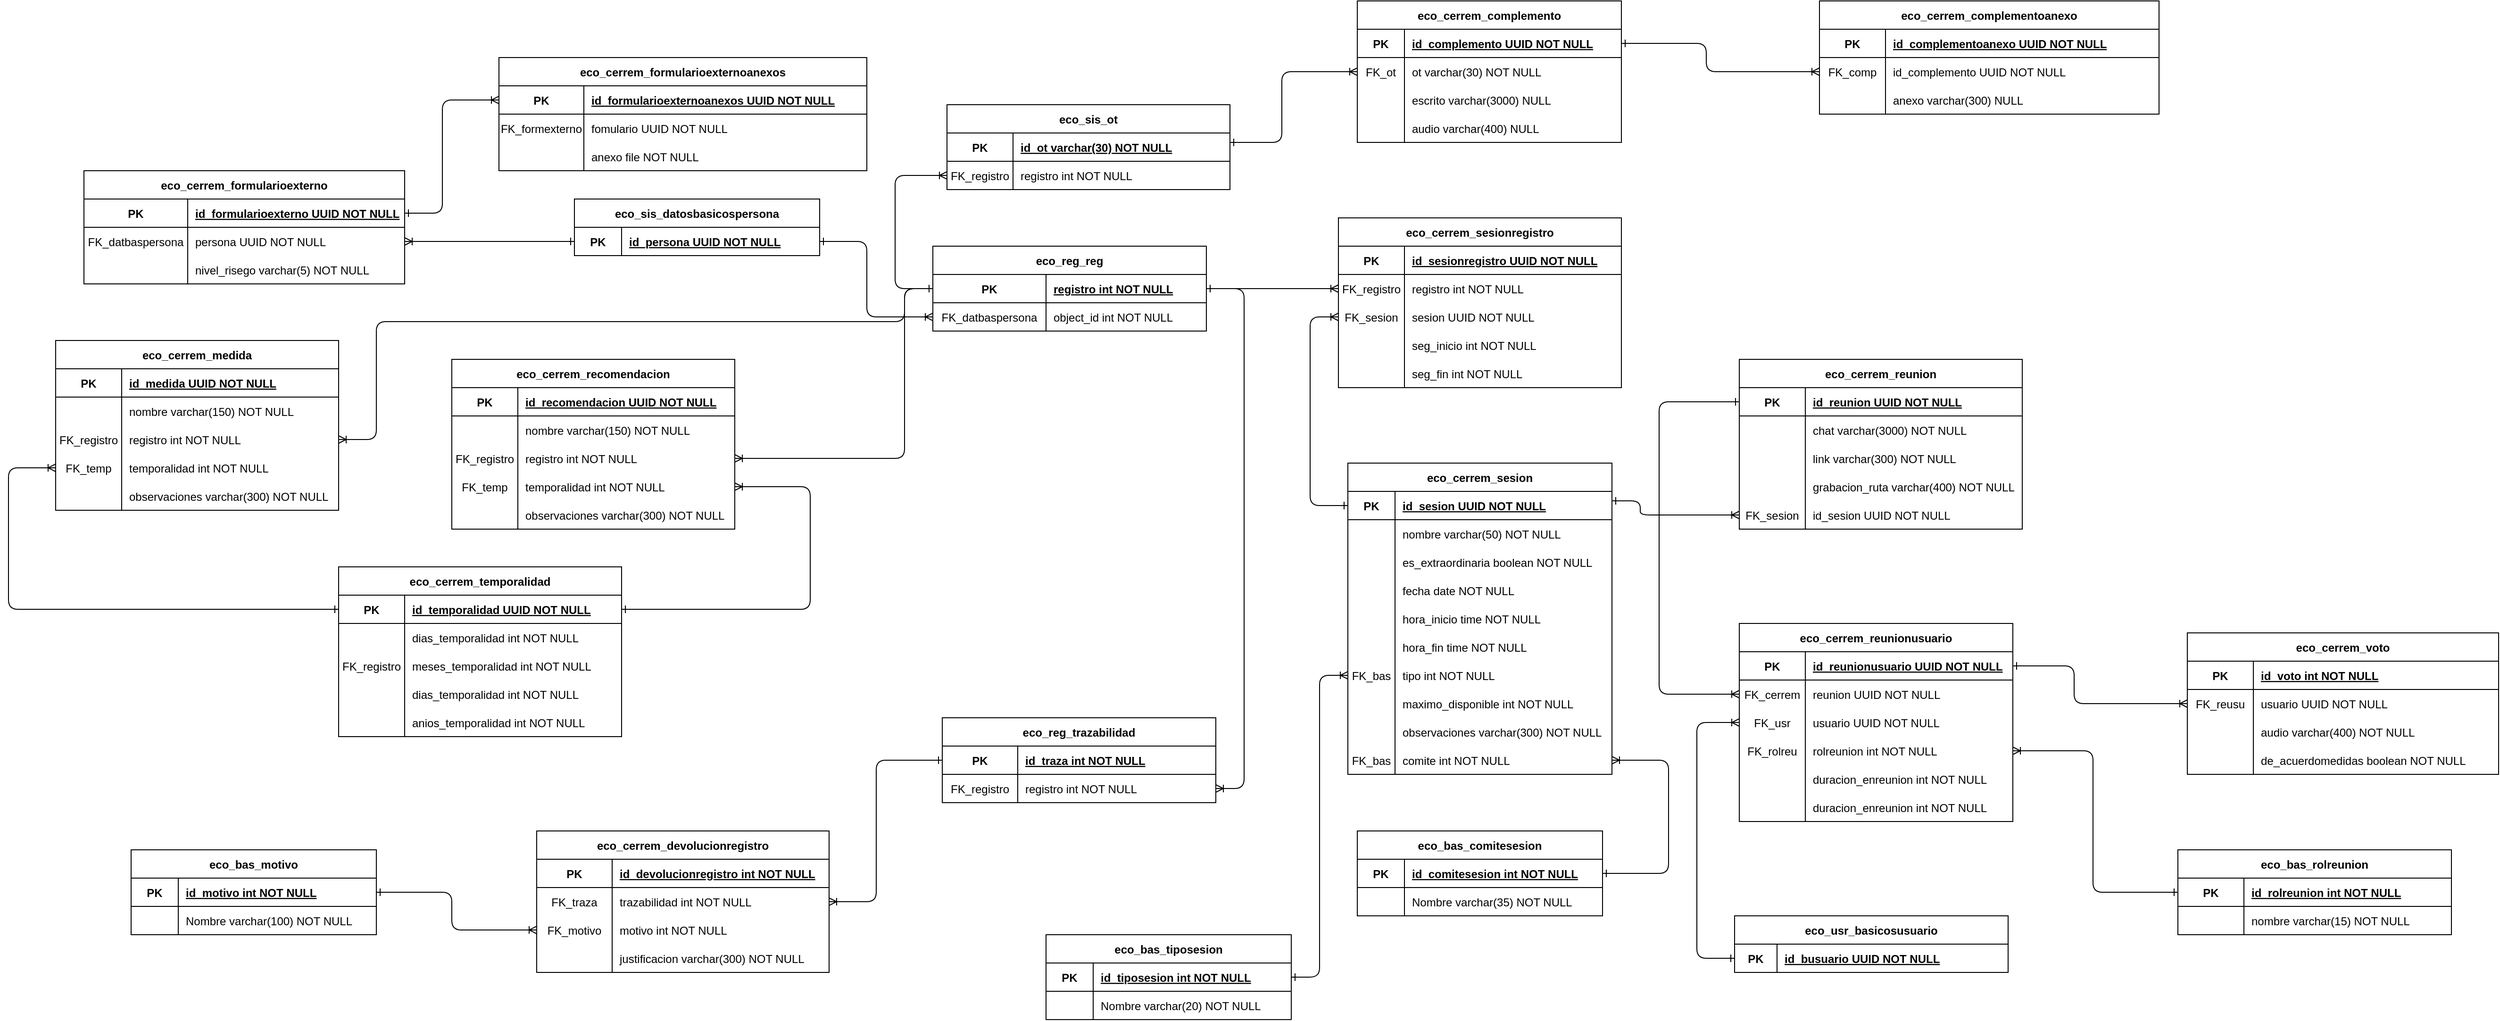 <mxfile version="26.1.3">
  <diagram id="R2lEEEUBdFMjLlhIrx00" name="Page-1">
    <mxGraphModel dx="1687" dy="929" grid="1" gridSize="10" guides="1" tooltips="1" connect="1" arrows="1" fold="1" page="1" pageScale="1" pageWidth="3500" pageHeight="1500" math="0" shadow="0" extFonts="Permanent Marker^https://fonts.googleapis.com/css?family=Permanent+Marker">
      <root>
        <mxCell id="0" />
        <mxCell id="1" parent="0" />
        <mxCell id="C-vyLk0tnHw3VtMMgP7b-2" value="eco_cerrem_sesionregistro" style="shape=table;startSize=30;container=1;collapsible=1;childLayout=tableLayout;fixedRows=1;rowLines=0;fontStyle=1;align=center;resizeLast=1;" parent="1" vertex="1">
          <mxGeometry x="1510" y="400" width="300" height="180" as="geometry" />
        </mxCell>
        <mxCell id="C-vyLk0tnHw3VtMMgP7b-3" value="" style="shape=partialRectangle;collapsible=0;dropTarget=0;pointerEvents=0;fillColor=none;points=[[0,0.5],[1,0.5]];portConstraint=eastwest;top=0;left=0;right=0;bottom=1;" parent="C-vyLk0tnHw3VtMMgP7b-2" vertex="1">
          <mxGeometry y="30" width="300" height="30" as="geometry" />
        </mxCell>
        <mxCell id="C-vyLk0tnHw3VtMMgP7b-4" value="PK" style="shape=partialRectangle;overflow=hidden;connectable=0;fillColor=none;top=0;left=0;bottom=0;right=0;fontStyle=1;" parent="C-vyLk0tnHw3VtMMgP7b-3" vertex="1">
          <mxGeometry width="70" height="30" as="geometry">
            <mxRectangle width="70" height="30" as="alternateBounds" />
          </mxGeometry>
        </mxCell>
        <mxCell id="C-vyLk0tnHw3VtMMgP7b-5" value="id_sesionregistro UUID NOT NULL " style="shape=partialRectangle;overflow=hidden;connectable=0;fillColor=none;top=0;left=0;bottom=0;right=0;align=left;spacingLeft=6;fontStyle=5;" parent="C-vyLk0tnHw3VtMMgP7b-3" vertex="1">
          <mxGeometry x="70" width="230" height="30" as="geometry">
            <mxRectangle width="230" height="30" as="alternateBounds" />
          </mxGeometry>
        </mxCell>
        <mxCell id="C-vyLk0tnHw3VtMMgP7b-6" value="" style="shape=partialRectangle;collapsible=0;dropTarget=0;pointerEvents=0;fillColor=none;points=[[0,0.5],[1,0.5]];portConstraint=eastwest;top=0;left=0;right=0;bottom=0;" parent="C-vyLk0tnHw3VtMMgP7b-2" vertex="1">
          <mxGeometry y="60" width="300" height="30" as="geometry" />
        </mxCell>
        <mxCell id="C-vyLk0tnHw3VtMMgP7b-7" value="FK_registro" style="shape=partialRectangle;overflow=hidden;connectable=0;fillColor=none;top=0;left=0;bottom=0;right=0;" parent="C-vyLk0tnHw3VtMMgP7b-6" vertex="1">
          <mxGeometry width="70" height="30" as="geometry">
            <mxRectangle width="70" height="30" as="alternateBounds" />
          </mxGeometry>
        </mxCell>
        <mxCell id="C-vyLk0tnHw3VtMMgP7b-8" value="registro int NOT NULL" style="shape=partialRectangle;overflow=hidden;connectable=0;fillColor=none;top=0;left=0;bottom=0;right=0;align=left;spacingLeft=6;" parent="C-vyLk0tnHw3VtMMgP7b-6" vertex="1">
          <mxGeometry x="70" width="230" height="30" as="geometry">
            <mxRectangle width="230" height="30" as="alternateBounds" />
          </mxGeometry>
        </mxCell>
        <mxCell id="C-vyLk0tnHw3VtMMgP7b-9" value="" style="shape=partialRectangle;collapsible=0;dropTarget=0;pointerEvents=0;fillColor=none;points=[[0,0.5],[1,0.5]];portConstraint=eastwest;top=0;left=0;right=0;bottom=0;" parent="C-vyLk0tnHw3VtMMgP7b-2" vertex="1">
          <mxGeometry y="90" width="300" height="30" as="geometry" />
        </mxCell>
        <mxCell id="C-vyLk0tnHw3VtMMgP7b-10" value="FK_sesion" style="shape=partialRectangle;overflow=hidden;connectable=0;fillColor=none;top=0;left=0;bottom=0;right=0;" parent="C-vyLk0tnHw3VtMMgP7b-9" vertex="1">
          <mxGeometry width="70" height="30" as="geometry">
            <mxRectangle width="70" height="30" as="alternateBounds" />
          </mxGeometry>
        </mxCell>
        <mxCell id="C-vyLk0tnHw3VtMMgP7b-11" value="sesion UUID NOT NULL" style="shape=partialRectangle;overflow=hidden;connectable=0;fillColor=none;top=0;left=0;bottom=0;right=0;align=left;spacingLeft=6;" parent="C-vyLk0tnHw3VtMMgP7b-9" vertex="1">
          <mxGeometry x="70" width="230" height="30" as="geometry">
            <mxRectangle width="230" height="30" as="alternateBounds" />
          </mxGeometry>
        </mxCell>
        <mxCell id="XSm5TUzRd28CnGE83Iqk-119" value="" style="shape=partialRectangle;collapsible=0;dropTarget=0;pointerEvents=0;fillColor=none;points=[[0,0.5],[1,0.5]];portConstraint=eastwest;top=0;left=0;right=0;bottom=0;" parent="C-vyLk0tnHw3VtMMgP7b-2" vertex="1">
          <mxGeometry y="120" width="300" height="30" as="geometry" />
        </mxCell>
        <mxCell id="XSm5TUzRd28CnGE83Iqk-120" value="" style="shape=partialRectangle;overflow=hidden;connectable=0;fillColor=none;top=0;left=0;bottom=0;right=0;" parent="XSm5TUzRd28CnGE83Iqk-119" vertex="1">
          <mxGeometry width="70" height="30" as="geometry">
            <mxRectangle width="70" height="30" as="alternateBounds" />
          </mxGeometry>
        </mxCell>
        <mxCell id="XSm5TUzRd28CnGE83Iqk-121" value="seg_inicio int NOT NULL" style="shape=partialRectangle;overflow=hidden;connectable=0;fillColor=none;top=0;left=0;bottom=0;right=0;align=left;spacingLeft=6;" parent="XSm5TUzRd28CnGE83Iqk-119" vertex="1">
          <mxGeometry x="70" width="230" height="30" as="geometry">
            <mxRectangle width="230" height="30" as="alternateBounds" />
          </mxGeometry>
        </mxCell>
        <mxCell id="XSm5TUzRd28CnGE83Iqk-122" value="" style="shape=partialRectangle;collapsible=0;dropTarget=0;pointerEvents=0;fillColor=none;points=[[0,0.5],[1,0.5]];portConstraint=eastwest;top=0;left=0;right=0;bottom=0;" parent="C-vyLk0tnHw3VtMMgP7b-2" vertex="1">
          <mxGeometry y="150" width="300" height="30" as="geometry" />
        </mxCell>
        <mxCell id="XSm5TUzRd28CnGE83Iqk-123" value="" style="shape=partialRectangle;overflow=hidden;connectable=0;fillColor=none;top=0;left=0;bottom=0;right=0;" parent="XSm5TUzRd28CnGE83Iqk-122" vertex="1">
          <mxGeometry width="70" height="30" as="geometry">
            <mxRectangle width="70" height="30" as="alternateBounds" />
          </mxGeometry>
        </mxCell>
        <mxCell id="XSm5TUzRd28CnGE83Iqk-124" value="seg_fin int NOT NULL" style="shape=partialRectangle;overflow=hidden;connectable=0;fillColor=none;top=0;left=0;bottom=0;right=0;align=left;spacingLeft=6;" parent="XSm5TUzRd28CnGE83Iqk-122" vertex="1">
          <mxGeometry x="70" width="230" height="30" as="geometry">
            <mxRectangle width="230" height="30" as="alternateBounds" />
          </mxGeometry>
        </mxCell>
        <mxCell id="C-vyLk0tnHw3VtMMgP7b-13" value="eco_cerrem_sesion" style="shape=table;startSize=30;container=1;collapsible=1;childLayout=tableLayout;fixedRows=1;rowLines=0;fontStyle=1;align=center;resizeLast=1;" parent="1" vertex="1">
          <mxGeometry x="1520" y="660" width="280" height="330" as="geometry" />
        </mxCell>
        <mxCell id="C-vyLk0tnHw3VtMMgP7b-14" value="" style="shape=partialRectangle;collapsible=0;dropTarget=0;pointerEvents=0;fillColor=none;points=[[0,0.5],[1,0.5]];portConstraint=eastwest;top=0;left=0;right=0;bottom=1;" parent="C-vyLk0tnHw3VtMMgP7b-13" vertex="1">
          <mxGeometry y="30" width="280" height="30" as="geometry" />
        </mxCell>
        <mxCell id="C-vyLk0tnHw3VtMMgP7b-15" value="PK" style="shape=partialRectangle;overflow=hidden;connectable=0;fillColor=none;top=0;left=0;bottom=0;right=0;fontStyle=1;" parent="C-vyLk0tnHw3VtMMgP7b-14" vertex="1">
          <mxGeometry width="50" height="30" as="geometry">
            <mxRectangle width="50" height="30" as="alternateBounds" />
          </mxGeometry>
        </mxCell>
        <mxCell id="C-vyLk0tnHw3VtMMgP7b-16" value="id_sesion UUID NOT NULL " style="shape=partialRectangle;overflow=hidden;connectable=0;fillColor=none;top=0;left=0;bottom=0;right=0;align=left;spacingLeft=6;fontStyle=5;" parent="C-vyLk0tnHw3VtMMgP7b-14" vertex="1">
          <mxGeometry x="50" width="230" height="30" as="geometry">
            <mxRectangle width="230" height="30" as="alternateBounds" />
          </mxGeometry>
        </mxCell>
        <mxCell id="C-vyLk0tnHw3VtMMgP7b-17" value="" style="shape=partialRectangle;collapsible=0;dropTarget=0;pointerEvents=0;fillColor=none;points=[[0,0.5],[1,0.5]];portConstraint=eastwest;top=0;left=0;right=0;bottom=0;" parent="C-vyLk0tnHw3VtMMgP7b-13" vertex="1">
          <mxGeometry y="60" width="280" height="30" as="geometry" />
        </mxCell>
        <mxCell id="C-vyLk0tnHw3VtMMgP7b-18" value="" style="shape=partialRectangle;overflow=hidden;connectable=0;fillColor=none;top=0;left=0;bottom=0;right=0;" parent="C-vyLk0tnHw3VtMMgP7b-17" vertex="1">
          <mxGeometry width="50" height="30" as="geometry">
            <mxRectangle width="50" height="30" as="alternateBounds" />
          </mxGeometry>
        </mxCell>
        <mxCell id="C-vyLk0tnHw3VtMMgP7b-19" value="nombre varchar(50) NOT NULL" style="shape=partialRectangle;overflow=hidden;connectable=0;fillColor=none;top=0;left=0;bottom=0;right=0;align=left;spacingLeft=6;" parent="C-vyLk0tnHw3VtMMgP7b-17" vertex="1">
          <mxGeometry x="50" width="230" height="30" as="geometry">
            <mxRectangle width="230" height="30" as="alternateBounds" />
          </mxGeometry>
        </mxCell>
        <mxCell id="C-vyLk0tnHw3VtMMgP7b-20" value="" style="shape=partialRectangle;collapsible=0;dropTarget=0;pointerEvents=0;fillColor=none;points=[[0,0.5],[1,0.5]];portConstraint=eastwest;top=0;left=0;right=0;bottom=0;" parent="C-vyLk0tnHw3VtMMgP7b-13" vertex="1">
          <mxGeometry y="90" width="280" height="30" as="geometry" />
        </mxCell>
        <mxCell id="C-vyLk0tnHw3VtMMgP7b-21" value="" style="shape=partialRectangle;overflow=hidden;connectable=0;fillColor=none;top=0;left=0;bottom=0;right=0;" parent="C-vyLk0tnHw3VtMMgP7b-20" vertex="1">
          <mxGeometry width="50" height="30" as="geometry">
            <mxRectangle width="50" height="30" as="alternateBounds" />
          </mxGeometry>
        </mxCell>
        <mxCell id="C-vyLk0tnHw3VtMMgP7b-22" value="es_extraordinaria boolean NOT NULL" style="shape=partialRectangle;overflow=hidden;connectable=0;fillColor=none;top=0;left=0;bottom=0;right=0;align=left;spacingLeft=6;" parent="C-vyLk0tnHw3VtMMgP7b-20" vertex="1">
          <mxGeometry x="50" width="230" height="30" as="geometry">
            <mxRectangle width="230" height="30" as="alternateBounds" />
          </mxGeometry>
        </mxCell>
        <mxCell id="lLnihRqej7O0vPs2el5Y-6" value="" style="shape=partialRectangle;collapsible=0;dropTarget=0;pointerEvents=0;fillColor=none;points=[[0,0.5],[1,0.5]];portConstraint=eastwest;top=0;left=0;right=0;bottom=0;" parent="C-vyLk0tnHw3VtMMgP7b-13" vertex="1">
          <mxGeometry y="120" width="280" height="30" as="geometry" />
        </mxCell>
        <mxCell id="lLnihRqej7O0vPs2el5Y-7" value="" style="shape=partialRectangle;overflow=hidden;connectable=0;fillColor=none;top=0;left=0;bottom=0;right=0;" parent="lLnihRqej7O0vPs2el5Y-6" vertex="1">
          <mxGeometry width="50" height="30" as="geometry">
            <mxRectangle width="50" height="30" as="alternateBounds" />
          </mxGeometry>
        </mxCell>
        <mxCell id="lLnihRqej7O0vPs2el5Y-8" value="fecha date NOT NULL" style="shape=partialRectangle;overflow=hidden;connectable=0;fillColor=none;top=0;left=0;bottom=0;right=0;align=left;spacingLeft=6;" parent="lLnihRqej7O0vPs2el5Y-6" vertex="1">
          <mxGeometry x="50" width="230" height="30" as="geometry">
            <mxRectangle width="230" height="30" as="alternateBounds" />
          </mxGeometry>
        </mxCell>
        <mxCell id="lLnihRqej7O0vPs2el5Y-9" value="" style="shape=partialRectangle;collapsible=0;dropTarget=0;pointerEvents=0;fillColor=none;points=[[0,0.5],[1,0.5]];portConstraint=eastwest;top=0;left=0;right=0;bottom=0;" parent="C-vyLk0tnHw3VtMMgP7b-13" vertex="1">
          <mxGeometry y="150" width="280" height="30" as="geometry" />
        </mxCell>
        <mxCell id="lLnihRqej7O0vPs2el5Y-10" value="" style="shape=partialRectangle;overflow=hidden;connectable=0;fillColor=none;top=0;left=0;bottom=0;right=0;" parent="lLnihRqej7O0vPs2el5Y-9" vertex="1">
          <mxGeometry width="50" height="30" as="geometry">
            <mxRectangle width="50" height="30" as="alternateBounds" />
          </mxGeometry>
        </mxCell>
        <mxCell id="lLnihRqej7O0vPs2el5Y-11" value="hora_inicio time NOT NULL" style="shape=partialRectangle;overflow=hidden;connectable=0;fillColor=none;top=0;left=0;bottom=0;right=0;align=left;spacingLeft=6;" parent="lLnihRqej7O0vPs2el5Y-9" vertex="1">
          <mxGeometry x="50" width="230" height="30" as="geometry">
            <mxRectangle width="230" height="30" as="alternateBounds" />
          </mxGeometry>
        </mxCell>
        <mxCell id="lLnihRqej7O0vPs2el5Y-12" value="" style="shape=partialRectangle;collapsible=0;dropTarget=0;pointerEvents=0;fillColor=none;points=[[0,0.5],[1,0.5]];portConstraint=eastwest;top=0;left=0;right=0;bottom=0;" parent="C-vyLk0tnHw3VtMMgP7b-13" vertex="1">
          <mxGeometry y="180" width="280" height="30" as="geometry" />
        </mxCell>
        <mxCell id="lLnihRqej7O0vPs2el5Y-13" value="" style="shape=partialRectangle;overflow=hidden;connectable=0;fillColor=none;top=0;left=0;bottom=0;right=0;" parent="lLnihRqej7O0vPs2el5Y-12" vertex="1">
          <mxGeometry width="50" height="30" as="geometry">
            <mxRectangle width="50" height="30" as="alternateBounds" />
          </mxGeometry>
        </mxCell>
        <mxCell id="lLnihRqej7O0vPs2el5Y-14" value="hora_fin time NOT NULL" style="shape=partialRectangle;overflow=hidden;connectable=0;fillColor=none;top=0;left=0;bottom=0;right=0;align=left;spacingLeft=6;" parent="lLnihRqej7O0vPs2el5Y-12" vertex="1">
          <mxGeometry x="50" width="230" height="30" as="geometry">
            <mxRectangle width="230" height="30" as="alternateBounds" />
          </mxGeometry>
        </mxCell>
        <mxCell id="lLnihRqej7O0vPs2el5Y-18" value="" style="shape=partialRectangle;collapsible=0;dropTarget=0;pointerEvents=0;fillColor=none;points=[[0,0.5],[1,0.5]];portConstraint=eastwest;top=0;left=0;right=0;bottom=0;" parent="C-vyLk0tnHw3VtMMgP7b-13" vertex="1">
          <mxGeometry y="210" width="280" height="30" as="geometry" />
        </mxCell>
        <mxCell id="lLnihRqej7O0vPs2el5Y-19" value="FK_bas" style="shape=partialRectangle;overflow=hidden;connectable=0;fillColor=none;top=0;left=0;bottom=0;right=0;" parent="lLnihRqej7O0vPs2el5Y-18" vertex="1">
          <mxGeometry width="50" height="30" as="geometry">
            <mxRectangle width="50" height="30" as="alternateBounds" />
          </mxGeometry>
        </mxCell>
        <mxCell id="lLnihRqej7O0vPs2el5Y-20" value="tipo int NOT NULL" style="shape=partialRectangle;overflow=hidden;connectable=0;fillColor=none;top=0;left=0;bottom=0;right=0;align=left;spacingLeft=6;" parent="lLnihRqej7O0vPs2el5Y-18" vertex="1">
          <mxGeometry x="50" width="230" height="30" as="geometry">
            <mxRectangle width="230" height="30" as="alternateBounds" />
          </mxGeometry>
        </mxCell>
        <mxCell id="lLnihRqej7O0vPs2el5Y-21" value="" style="shape=partialRectangle;collapsible=0;dropTarget=0;pointerEvents=0;fillColor=none;points=[[0,0.5],[1,0.5]];portConstraint=eastwest;top=0;left=0;right=0;bottom=0;" parent="C-vyLk0tnHw3VtMMgP7b-13" vertex="1">
          <mxGeometry y="240" width="280" height="30" as="geometry" />
        </mxCell>
        <mxCell id="lLnihRqej7O0vPs2el5Y-22" value="" style="shape=partialRectangle;overflow=hidden;connectable=0;fillColor=none;top=0;left=0;bottom=0;right=0;" parent="lLnihRqej7O0vPs2el5Y-21" vertex="1">
          <mxGeometry width="50" height="30" as="geometry">
            <mxRectangle width="50" height="30" as="alternateBounds" />
          </mxGeometry>
        </mxCell>
        <mxCell id="lLnihRqej7O0vPs2el5Y-23" value="maximo_disponible int NOT NULL" style="shape=partialRectangle;overflow=hidden;connectable=0;fillColor=none;top=0;left=0;bottom=0;right=0;align=left;spacingLeft=6;" parent="lLnihRqej7O0vPs2el5Y-21" vertex="1">
          <mxGeometry x="50" width="230" height="30" as="geometry">
            <mxRectangle width="230" height="30" as="alternateBounds" />
          </mxGeometry>
        </mxCell>
        <mxCell id="lLnihRqej7O0vPs2el5Y-24" value="" style="shape=partialRectangle;collapsible=0;dropTarget=0;pointerEvents=0;fillColor=none;points=[[0,0.5],[1,0.5]];portConstraint=eastwest;top=0;left=0;right=0;bottom=0;" parent="C-vyLk0tnHw3VtMMgP7b-13" vertex="1">
          <mxGeometry y="270" width="280" height="30" as="geometry" />
        </mxCell>
        <mxCell id="lLnihRqej7O0vPs2el5Y-25" value="" style="shape=partialRectangle;overflow=hidden;connectable=0;fillColor=none;top=0;left=0;bottom=0;right=0;" parent="lLnihRqej7O0vPs2el5Y-24" vertex="1">
          <mxGeometry width="50" height="30" as="geometry">
            <mxRectangle width="50" height="30" as="alternateBounds" />
          </mxGeometry>
        </mxCell>
        <mxCell id="lLnihRqej7O0vPs2el5Y-26" value="observaciones varchar(300) NOT NULL" style="shape=partialRectangle;overflow=hidden;connectable=0;fillColor=none;top=0;left=0;bottom=0;right=0;align=left;spacingLeft=6;" parent="lLnihRqej7O0vPs2el5Y-24" vertex="1">
          <mxGeometry x="50" width="230" height="30" as="geometry">
            <mxRectangle width="230" height="30" as="alternateBounds" />
          </mxGeometry>
        </mxCell>
        <mxCell id="ATpHnF9Ls0-QlMeyr7N3-2" value="" style="shape=partialRectangle;collapsible=0;dropTarget=0;pointerEvents=0;fillColor=none;points=[[0,0.5],[1,0.5]];portConstraint=eastwest;top=0;left=0;right=0;bottom=0;" vertex="1" parent="C-vyLk0tnHw3VtMMgP7b-13">
          <mxGeometry y="300" width="280" height="30" as="geometry" />
        </mxCell>
        <mxCell id="ATpHnF9Ls0-QlMeyr7N3-3" value="FK_bas" style="shape=partialRectangle;overflow=hidden;connectable=0;fillColor=none;top=0;left=0;bottom=0;right=0;" vertex="1" parent="ATpHnF9Ls0-QlMeyr7N3-2">
          <mxGeometry width="50" height="30" as="geometry">
            <mxRectangle width="50" height="30" as="alternateBounds" />
          </mxGeometry>
        </mxCell>
        <mxCell id="ATpHnF9Ls0-QlMeyr7N3-4" value="comite int NOT NULL" style="shape=partialRectangle;overflow=hidden;connectable=0;fillColor=none;top=0;left=0;bottom=0;right=0;align=left;spacingLeft=6;" vertex="1" parent="ATpHnF9Ls0-QlMeyr7N3-2">
          <mxGeometry x="50" width="230" height="30" as="geometry">
            <mxRectangle width="230" height="30" as="alternateBounds" />
          </mxGeometry>
        </mxCell>
        <mxCell id="lLnihRqej7O0vPs2el5Y-1" style="rounded=1;orthogonalLoop=1;jettySize=auto;html=1;endArrow=ERoneToMany;endFill=0;startArrow=ERone;startFill=0;edgeStyle=orthogonalEdgeStyle;elbow=vertical;curved=0;" parent="1" source="XSm5TUzRd28CnGE83Iqk-71" target="C-vyLk0tnHw3VtMMgP7b-6" edge="1">
          <mxGeometry relative="1" as="geometry">
            <mxPoint x="1370" y="475" as="sourcePoint" />
          </mxGeometry>
        </mxCell>
        <mxCell id="lLnihRqej7O0vPs2el5Y-5" style="rounded=1;orthogonalLoop=1;jettySize=auto;html=1;endArrow=ERoneToMany;endFill=0;startArrow=ERone;startFill=0;edgeStyle=orthogonalEdgeStyle;elbow=vertical;curved=0;" parent="1" source="C-vyLk0tnHw3VtMMgP7b-14" target="C-vyLk0tnHw3VtMMgP7b-9" edge="1">
          <mxGeometry relative="1" as="geometry">
            <mxPoint x="1350" y="560" as="sourcePoint" />
            <mxPoint x="1500" y="540" as="targetPoint" />
            <Array as="points">
              <mxPoint x="1480" y="705" />
              <mxPoint x="1480" y="505" />
            </Array>
          </mxGeometry>
        </mxCell>
        <mxCell id="lLnihRqej7O0vPs2el5Y-27" value="eco_bas_tiposesion" style="shape=table;startSize=30;container=1;collapsible=1;childLayout=tableLayout;fixedRows=1;rowLines=0;fontStyle=1;align=center;resizeLast=1;" parent="1" vertex="1">
          <mxGeometry x="1200" y="1160" width="260" height="90" as="geometry" />
        </mxCell>
        <mxCell id="lLnihRqej7O0vPs2el5Y-28" value="" style="shape=partialRectangle;collapsible=0;dropTarget=0;pointerEvents=0;fillColor=none;points=[[0,0.5],[1,0.5]];portConstraint=eastwest;top=0;left=0;right=0;bottom=1;" parent="lLnihRqej7O0vPs2el5Y-27" vertex="1">
          <mxGeometry y="30" width="260" height="30" as="geometry" />
        </mxCell>
        <mxCell id="lLnihRqej7O0vPs2el5Y-29" value="PK" style="shape=partialRectangle;overflow=hidden;connectable=0;fillColor=none;top=0;left=0;bottom=0;right=0;fontStyle=1;" parent="lLnihRqej7O0vPs2el5Y-28" vertex="1">
          <mxGeometry width="50" height="30" as="geometry">
            <mxRectangle width="50" height="30" as="alternateBounds" />
          </mxGeometry>
        </mxCell>
        <mxCell id="lLnihRqej7O0vPs2el5Y-30" value="id_tiposesion int NOT NULL " style="shape=partialRectangle;overflow=hidden;connectable=0;fillColor=none;top=0;left=0;bottom=0;right=0;align=left;spacingLeft=6;fontStyle=5;" parent="lLnihRqej7O0vPs2el5Y-28" vertex="1">
          <mxGeometry x="50" width="210" height="30" as="geometry">
            <mxRectangle width="210" height="30" as="alternateBounds" />
          </mxGeometry>
        </mxCell>
        <mxCell id="lLnihRqej7O0vPs2el5Y-31" value="" style="shape=partialRectangle;collapsible=0;dropTarget=0;pointerEvents=0;fillColor=none;points=[[0,0.5],[1,0.5]];portConstraint=eastwest;top=0;left=0;right=0;bottom=0;" parent="lLnihRqej7O0vPs2el5Y-27" vertex="1">
          <mxGeometry y="60" width="260" height="30" as="geometry" />
        </mxCell>
        <mxCell id="lLnihRqej7O0vPs2el5Y-32" value="" style="shape=partialRectangle;overflow=hidden;connectable=0;fillColor=none;top=0;left=0;bottom=0;right=0;" parent="lLnihRqej7O0vPs2el5Y-31" vertex="1">
          <mxGeometry width="50" height="30" as="geometry">
            <mxRectangle width="50" height="30" as="alternateBounds" />
          </mxGeometry>
        </mxCell>
        <mxCell id="lLnihRqej7O0vPs2el5Y-33" value="Nombre varchar(20) NOT NULL" style="shape=partialRectangle;overflow=hidden;connectable=0;fillColor=none;top=0;left=0;bottom=0;right=0;align=left;spacingLeft=6;" parent="lLnihRqej7O0vPs2el5Y-31" vertex="1">
          <mxGeometry x="50" width="210" height="30" as="geometry">
            <mxRectangle width="210" height="30" as="alternateBounds" />
          </mxGeometry>
        </mxCell>
        <mxCell id="lLnihRqej7O0vPs2el5Y-37" style="rounded=1;orthogonalLoop=1;jettySize=auto;html=1;endArrow=ERoneToMany;endFill=0;startArrow=ERone;startFill=0;edgeStyle=orthogonalEdgeStyle;elbow=vertical;curved=0;" parent="1" source="lLnihRqej7O0vPs2el5Y-28" target="lLnihRqej7O0vPs2el5Y-18" edge="1">
          <mxGeometry relative="1" as="geometry">
            <mxPoint x="1350" y="750" as="sourcePoint" />
            <mxPoint x="1510" y="660" as="targetPoint" />
          </mxGeometry>
        </mxCell>
        <mxCell id="lLnihRqej7O0vPs2el5Y-41" value="eco_bas_comitesesion" style="shape=table;startSize=30;container=1;collapsible=1;childLayout=tableLayout;fixedRows=1;rowLines=0;fontStyle=1;align=center;resizeLast=1;" parent="1" vertex="1">
          <mxGeometry x="1530" y="1050" width="260" height="90" as="geometry" />
        </mxCell>
        <mxCell id="lLnihRqej7O0vPs2el5Y-42" value="" style="shape=partialRectangle;collapsible=0;dropTarget=0;pointerEvents=0;fillColor=none;points=[[0,0.5],[1,0.5]];portConstraint=eastwest;top=0;left=0;right=0;bottom=1;" parent="lLnihRqej7O0vPs2el5Y-41" vertex="1">
          <mxGeometry y="30" width="260" height="30" as="geometry" />
        </mxCell>
        <mxCell id="lLnihRqej7O0vPs2el5Y-43" value="PK" style="shape=partialRectangle;overflow=hidden;connectable=0;fillColor=none;top=0;left=0;bottom=0;right=0;fontStyle=1;" parent="lLnihRqej7O0vPs2el5Y-42" vertex="1">
          <mxGeometry width="50" height="30" as="geometry">
            <mxRectangle width="50" height="30" as="alternateBounds" />
          </mxGeometry>
        </mxCell>
        <mxCell id="lLnihRqej7O0vPs2el5Y-44" value="id_comitesesion int NOT NULL " style="shape=partialRectangle;overflow=hidden;connectable=0;fillColor=none;top=0;left=0;bottom=0;right=0;align=left;spacingLeft=6;fontStyle=5;" parent="lLnihRqej7O0vPs2el5Y-42" vertex="1">
          <mxGeometry x="50" width="210" height="30" as="geometry">
            <mxRectangle width="210" height="30" as="alternateBounds" />
          </mxGeometry>
        </mxCell>
        <mxCell id="lLnihRqej7O0vPs2el5Y-45" value="" style="shape=partialRectangle;collapsible=0;dropTarget=0;pointerEvents=0;fillColor=none;points=[[0,0.5],[1,0.5]];portConstraint=eastwest;top=0;left=0;right=0;bottom=0;" parent="lLnihRqej7O0vPs2el5Y-41" vertex="1">
          <mxGeometry y="60" width="260" height="30" as="geometry" />
        </mxCell>
        <mxCell id="lLnihRqej7O0vPs2el5Y-46" value="" style="shape=partialRectangle;overflow=hidden;connectable=0;fillColor=none;top=0;left=0;bottom=0;right=0;" parent="lLnihRqej7O0vPs2el5Y-45" vertex="1">
          <mxGeometry width="50" height="30" as="geometry">
            <mxRectangle width="50" height="30" as="alternateBounds" />
          </mxGeometry>
        </mxCell>
        <mxCell id="lLnihRqej7O0vPs2el5Y-47" value="Nombre varchar(35) NOT NULL" style="shape=partialRectangle;overflow=hidden;connectable=0;fillColor=none;top=0;left=0;bottom=0;right=0;align=left;spacingLeft=6;" parent="lLnihRqej7O0vPs2el5Y-45" vertex="1">
          <mxGeometry x="50" width="210" height="30" as="geometry">
            <mxRectangle width="210" height="30" as="alternateBounds" />
          </mxGeometry>
        </mxCell>
        <mxCell id="lLnihRqej7O0vPs2el5Y-48" style="rounded=1;orthogonalLoop=1;jettySize=auto;html=1;endArrow=ERoneToMany;endFill=0;startArrow=ERone;startFill=0;edgeStyle=orthogonalEdgeStyle;elbow=vertical;curved=0;" parent="1" source="lLnihRqej7O0vPs2el5Y-42" target="ATpHnF9Ls0-QlMeyr7N3-2" edge="1">
          <mxGeometry relative="1" as="geometry">
            <mxPoint x="1380" y="880" as="sourcePoint" />
            <mxPoint x="1950" y="515" as="targetPoint" />
            <Array as="points">
              <mxPoint x="1860" y="1095" />
              <mxPoint x="1860" y="975" />
            </Array>
          </mxGeometry>
        </mxCell>
        <mxCell id="lLnihRqej7O0vPs2el5Y-66" value="eco_cerrem_reunionusuario" style="shape=table;startSize=30;container=1;collapsible=1;childLayout=tableLayout;fixedRows=1;rowLines=0;fontStyle=1;align=center;resizeLast=1;" parent="1" vertex="1">
          <mxGeometry x="1935" y="830" width="290" height="210" as="geometry" />
        </mxCell>
        <mxCell id="lLnihRqej7O0vPs2el5Y-67" value="" style="shape=partialRectangle;collapsible=0;dropTarget=0;pointerEvents=0;fillColor=none;points=[[0,0.5],[1,0.5]];portConstraint=eastwest;top=0;left=0;right=0;bottom=1;" parent="lLnihRqej7O0vPs2el5Y-66" vertex="1">
          <mxGeometry y="30" width="290" height="30" as="geometry" />
        </mxCell>
        <mxCell id="lLnihRqej7O0vPs2el5Y-68" value="PK" style="shape=partialRectangle;overflow=hidden;connectable=0;fillColor=none;top=0;left=0;bottom=0;right=0;fontStyle=1;" parent="lLnihRqej7O0vPs2el5Y-67" vertex="1">
          <mxGeometry width="70" height="30" as="geometry">
            <mxRectangle width="70" height="30" as="alternateBounds" />
          </mxGeometry>
        </mxCell>
        <mxCell id="lLnihRqej7O0vPs2el5Y-69" value="id_reunionusuario UUID NOT NULL " style="shape=partialRectangle;overflow=hidden;connectable=0;fillColor=none;top=0;left=0;bottom=0;right=0;align=left;spacingLeft=6;fontStyle=5;" parent="lLnihRqej7O0vPs2el5Y-67" vertex="1">
          <mxGeometry x="70" width="220" height="30" as="geometry">
            <mxRectangle width="220" height="30" as="alternateBounds" />
          </mxGeometry>
        </mxCell>
        <mxCell id="lLnihRqej7O0vPs2el5Y-70" value="" style="shape=partialRectangle;collapsible=0;dropTarget=0;pointerEvents=0;fillColor=none;points=[[0,0.5],[1,0.5]];portConstraint=eastwest;top=0;left=0;right=0;bottom=0;" parent="lLnihRqej7O0vPs2el5Y-66" vertex="1">
          <mxGeometry y="60" width="290" height="30" as="geometry" />
        </mxCell>
        <mxCell id="lLnihRqej7O0vPs2el5Y-71" value="FK_cerrem" style="shape=partialRectangle;overflow=hidden;connectable=0;fillColor=none;top=0;left=0;bottom=0;right=0;" parent="lLnihRqej7O0vPs2el5Y-70" vertex="1">
          <mxGeometry width="70" height="30" as="geometry">
            <mxRectangle width="70" height="30" as="alternateBounds" />
          </mxGeometry>
        </mxCell>
        <mxCell id="lLnihRqej7O0vPs2el5Y-72" value="reunion UUID NOT NULL" style="shape=partialRectangle;overflow=hidden;connectable=0;fillColor=none;top=0;left=0;bottom=0;right=0;align=left;spacingLeft=6;" parent="lLnihRqej7O0vPs2el5Y-70" vertex="1">
          <mxGeometry x="70" width="220" height="30" as="geometry">
            <mxRectangle width="220" height="30" as="alternateBounds" />
          </mxGeometry>
        </mxCell>
        <mxCell id="lLnihRqej7O0vPs2el5Y-73" value="" style="shape=partialRectangle;collapsible=0;dropTarget=0;pointerEvents=0;fillColor=none;points=[[0,0.5],[1,0.5]];portConstraint=eastwest;top=0;left=0;right=0;bottom=0;" parent="lLnihRqej7O0vPs2el5Y-66" vertex="1">
          <mxGeometry y="90" width="290" height="30" as="geometry" />
        </mxCell>
        <mxCell id="lLnihRqej7O0vPs2el5Y-74" value="FK_usr" style="shape=partialRectangle;overflow=hidden;connectable=0;fillColor=none;top=0;left=0;bottom=0;right=0;" parent="lLnihRqej7O0vPs2el5Y-73" vertex="1">
          <mxGeometry width="70" height="30" as="geometry">
            <mxRectangle width="70" height="30" as="alternateBounds" />
          </mxGeometry>
        </mxCell>
        <mxCell id="lLnihRqej7O0vPs2el5Y-75" value="usuario UUID NOT NULL" style="shape=partialRectangle;overflow=hidden;connectable=0;fillColor=none;top=0;left=0;bottom=0;right=0;align=left;spacingLeft=6;" parent="lLnihRqej7O0vPs2el5Y-73" vertex="1">
          <mxGeometry x="70" width="220" height="30" as="geometry">
            <mxRectangle width="220" height="30" as="alternateBounds" />
          </mxGeometry>
        </mxCell>
        <mxCell id="XSm5TUzRd28CnGE83Iqk-141" value="" style="shape=partialRectangle;collapsible=0;dropTarget=0;pointerEvents=0;fillColor=none;points=[[0,0.5],[1,0.5]];portConstraint=eastwest;top=0;left=0;right=0;bottom=0;" parent="lLnihRqej7O0vPs2el5Y-66" vertex="1">
          <mxGeometry y="120" width="290" height="30" as="geometry" />
        </mxCell>
        <mxCell id="XSm5TUzRd28CnGE83Iqk-142" value="FK_rolreu" style="shape=partialRectangle;overflow=hidden;connectable=0;fillColor=none;top=0;left=0;bottom=0;right=0;" parent="XSm5TUzRd28CnGE83Iqk-141" vertex="1">
          <mxGeometry width="70" height="30" as="geometry">
            <mxRectangle width="70" height="30" as="alternateBounds" />
          </mxGeometry>
        </mxCell>
        <mxCell id="XSm5TUzRd28CnGE83Iqk-143" value="rolreunion int NOT NULL" style="shape=partialRectangle;overflow=hidden;connectable=0;fillColor=none;top=0;left=0;bottom=0;right=0;align=left;spacingLeft=6;" parent="XSm5TUzRd28CnGE83Iqk-141" vertex="1">
          <mxGeometry x="70" width="220" height="30" as="geometry">
            <mxRectangle width="220" height="30" as="alternateBounds" />
          </mxGeometry>
        </mxCell>
        <mxCell id="XSm5TUzRd28CnGE83Iqk-174" value="" style="shape=partialRectangle;collapsible=0;dropTarget=0;pointerEvents=0;fillColor=none;points=[[0,0.5],[1,0.5]];portConstraint=eastwest;top=0;left=0;right=0;bottom=0;" parent="lLnihRqej7O0vPs2el5Y-66" vertex="1">
          <mxGeometry y="150" width="290" height="30" as="geometry" />
        </mxCell>
        <mxCell id="XSm5TUzRd28CnGE83Iqk-175" value="" style="shape=partialRectangle;overflow=hidden;connectable=0;fillColor=none;top=0;left=0;bottom=0;right=0;" parent="XSm5TUzRd28CnGE83Iqk-174" vertex="1">
          <mxGeometry width="70" height="30" as="geometry">
            <mxRectangle width="70" height="30" as="alternateBounds" />
          </mxGeometry>
        </mxCell>
        <mxCell id="XSm5TUzRd28CnGE83Iqk-176" value="duracion_enreunion int NOT NULL" style="shape=partialRectangle;overflow=hidden;connectable=0;fillColor=none;top=0;left=0;bottom=0;right=0;align=left;spacingLeft=6;" parent="XSm5TUzRd28CnGE83Iqk-174" vertex="1">
          <mxGeometry x="70" width="220" height="30" as="geometry">
            <mxRectangle width="220" height="30" as="alternateBounds" />
          </mxGeometry>
        </mxCell>
        <mxCell id="ATpHnF9Ls0-QlMeyr7N3-12" value="" style="shape=partialRectangle;collapsible=0;dropTarget=0;pointerEvents=0;fillColor=none;points=[[0,0.5],[1,0.5]];portConstraint=eastwest;top=0;left=0;right=0;bottom=0;" vertex="1" parent="lLnihRqej7O0vPs2el5Y-66">
          <mxGeometry y="180" width="290" height="30" as="geometry" />
        </mxCell>
        <mxCell id="ATpHnF9Ls0-QlMeyr7N3-13" value="" style="shape=partialRectangle;overflow=hidden;connectable=0;fillColor=none;top=0;left=0;bottom=0;right=0;" vertex="1" parent="ATpHnF9Ls0-QlMeyr7N3-12">
          <mxGeometry width="70" height="30" as="geometry">
            <mxRectangle width="70" height="30" as="alternateBounds" />
          </mxGeometry>
        </mxCell>
        <mxCell id="ATpHnF9Ls0-QlMeyr7N3-14" value="duracion_enreunion int NOT NULL" style="shape=partialRectangle;overflow=hidden;connectable=0;fillColor=none;top=0;left=0;bottom=0;right=0;align=left;spacingLeft=6;" vertex="1" parent="ATpHnF9Ls0-QlMeyr7N3-12">
          <mxGeometry x="70" width="220" height="30" as="geometry">
            <mxRectangle width="220" height="30" as="alternateBounds" />
          </mxGeometry>
        </mxCell>
        <mxCell id="lLnihRqej7O0vPs2el5Y-79" value="eco_cerrem_reunion" style="shape=table;startSize=30;container=1;collapsible=1;childLayout=tableLayout;fixedRows=1;rowLines=0;fontStyle=1;align=center;resizeLast=1;" parent="1" vertex="1">
          <mxGeometry x="1935" y="550" width="300" height="180" as="geometry" />
        </mxCell>
        <mxCell id="lLnihRqej7O0vPs2el5Y-80" value="" style="shape=partialRectangle;collapsible=0;dropTarget=0;pointerEvents=0;fillColor=none;points=[[0,0.5],[1,0.5]];portConstraint=eastwest;top=0;left=0;right=0;bottom=1;" parent="lLnihRqej7O0vPs2el5Y-79" vertex="1">
          <mxGeometry y="30" width="300" height="30" as="geometry" />
        </mxCell>
        <mxCell id="lLnihRqej7O0vPs2el5Y-81" value="PK" style="shape=partialRectangle;overflow=hidden;connectable=0;fillColor=none;top=0;left=0;bottom=0;right=0;fontStyle=1;" parent="lLnihRqej7O0vPs2el5Y-80" vertex="1">
          <mxGeometry width="70" height="30" as="geometry">
            <mxRectangle width="70" height="30" as="alternateBounds" />
          </mxGeometry>
        </mxCell>
        <mxCell id="lLnihRqej7O0vPs2el5Y-82" value="id_reunion UUID NOT NULL " style="shape=partialRectangle;overflow=hidden;connectable=0;fillColor=none;top=0;left=0;bottom=0;right=0;align=left;spacingLeft=6;fontStyle=5;" parent="lLnihRqej7O0vPs2el5Y-80" vertex="1">
          <mxGeometry x="70" width="230" height="30" as="geometry">
            <mxRectangle width="230" height="30" as="alternateBounds" />
          </mxGeometry>
        </mxCell>
        <mxCell id="lLnihRqej7O0vPs2el5Y-83" value="" style="shape=partialRectangle;collapsible=0;dropTarget=0;pointerEvents=0;fillColor=none;points=[[0,0.5],[1,0.5]];portConstraint=eastwest;top=0;left=0;right=0;bottom=0;" parent="lLnihRqej7O0vPs2el5Y-79" vertex="1">
          <mxGeometry y="60" width="300" height="30" as="geometry" />
        </mxCell>
        <mxCell id="lLnihRqej7O0vPs2el5Y-84" value="" style="shape=partialRectangle;overflow=hidden;connectable=0;fillColor=none;top=0;left=0;bottom=0;right=0;" parent="lLnihRqej7O0vPs2el5Y-83" vertex="1">
          <mxGeometry width="70" height="30" as="geometry">
            <mxRectangle width="70" height="30" as="alternateBounds" />
          </mxGeometry>
        </mxCell>
        <mxCell id="lLnihRqej7O0vPs2el5Y-85" value="chat varchar(3000) NOT NULL" style="shape=partialRectangle;overflow=hidden;connectable=0;fillColor=none;top=0;left=0;bottom=0;right=0;align=left;spacingLeft=6;" parent="lLnihRqej7O0vPs2el5Y-83" vertex="1">
          <mxGeometry x="70" width="230" height="30" as="geometry">
            <mxRectangle width="230" height="30" as="alternateBounds" />
          </mxGeometry>
        </mxCell>
        <mxCell id="lLnihRqej7O0vPs2el5Y-89" value="" style="shape=partialRectangle;collapsible=0;dropTarget=0;pointerEvents=0;fillColor=none;points=[[0,0.5],[1,0.5]];portConstraint=eastwest;top=0;left=0;right=0;bottom=0;" parent="lLnihRqej7O0vPs2el5Y-79" vertex="1">
          <mxGeometry y="90" width="300" height="30" as="geometry" />
        </mxCell>
        <mxCell id="lLnihRqej7O0vPs2el5Y-90" value="" style="shape=partialRectangle;overflow=hidden;connectable=0;fillColor=none;top=0;left=0;bottom=0;right=0;" parent="lLnihRqej7O0vPs2el5Y-89" vertex="1">
          <mxGeometry width="70" height="30" as="geometry">
            <mxRectangle width="70" height="30" as="alternateBounds" />
          </mxGeometry>
        </mxCell>
        <mxCell id="lLnihRqej7O0vPs2el5Y-91" value="link varchar(300) NOT NULL" style="shape=partialRectangle;overflow=hidden;connectable=0;fillColor=none;top=0;left=0;bottom=0;right=0;align=left;spacingLeft=6;" parent="lLnihRqej7O0vPs2el5Y-89" vertex="1">
          <mxGeometry x="70" width="230" height="30" as="geometry">
            <mxRectangle width="230" height="30" as="alternateBounds" />
          </mxGeometry>
        </mxCell>
        <mxCell id="lLnihRqej7O0vPs2el5Y-92" value="" style="shape=partialRectangle;collapsible=0;dropTarget=0;pointerEvents=0;fillColor=none;points=[[0,0.5],[1,0.5]];portConstraint=eastwest;top=0;left=0;right=0;bottom=0;" parent="lLnihRqej7O0vPs2el5Y-79" vertex="1">
          <mxGeometry y="120" width="300" height="30" as="geometry" />
        </mxCell>
        <mxCell id="lLnihRqej7O0vPs2el5Y-93" value="" style="shape=partialRectangle;overflow=hidden;connectable=0;fillColor=none;top=0;left=0;bottom=0;right=0;" parent="lLnihRqej7O0vPs2el5Y-92" vertex="1">
          <mxGeometry width="70" height="30" as="geometry">
            <mxRectangle width="70" height="30" as="alternateBounds" />
          </mxGeometry>
        </mxCell>
        <mxCell id="lLnihRqej7O0vPs2el5Y-94" value="grabacion_ruta varchar(400) NOT NULL" style="shape=partialRectangle;overflow=hidden;connectable=0;fillColor=none;top=0;left=0;bottom=0;right=0;align=left;spacingLeft=6;" parent="lLnihRqej7O0vPs2el5Y-92" vertex="1">
          <mxGeometry x="70" width="230" height="30" as="geometry">
            <mxRectangle width="230" height="30" as="alternateBounds" />
          </mxGeometry>
        </mxCell>
        <mxCell id="ATpHnF9Ls0-QlMeyr7N3-5" value="" style="shape=partialRectangle;collapsible=0;dropTarget=0;pointerEvents=0;fillColor=none;points=[[0,0.5],[1,0.5]];portConstraint=eastwest;top=0;left=0;right=0;bottom=0;" vertex="1" parent="lLnihRqej7O0vPs2el5Y-79">
          <mxGeometry y="150" width="300" height="30" as="geometry" />
        </mxCell>
        <mxCell id="ATpHnF9Ls0-QlMeyr7N3-6" value="FK_sesion" style="shape=partialRectangle;overflow=hidden;connectable=0;fillColor=none;top=0;left=0;bottom=0;right=0;" vertex="1" parent="ATpHnF9Ls0-QlMeyr7N3-5">
          <mxGeometry width="70" height="30" as="geometry">
            <mxRectangle width="70" height="30" as="alternateBounds" />
          </mxGeometry>
        </mxCell>
        <mxCell id="ATpHnF9Ls0-QlMeyr7N3-7" value="id_sesion UUID NOT NULL" style="shape=partialRectangle;overflow=hidden;connectable=0;fillColor=none;top=0;left=0;bottom=0;right=0;align=left;spacingLeft=6;" vertex="1" parent="ATpHnF9Ls0-QlMeyr7N3-5">
          <mxGeometry x="70" width="230" height="30" as="geometry">
            <mxRectangle width="230" height="30" as="alternateBounds" />
          </mxGeometry>
        </mxCell>
        <mxCell id="lLnihRqej7O0vPs2el5Y-95" style="rounded=1;orthogonalLoop=1;jettySize=auto;html=1;endArrow=ERoneToMany;endFill=0;startArrow=ERone;startFill=0;edgeStyle=orthogonalEdgeStyle;elbow=vertical;curved=0;" parent="1" source="lLnihRqej7O0vPs2el5Y-80" target="lLnihRqej7O0vPs2el5Y-70" edge="1">
          <mxGeometry relative="1" as="geometry">
            <mxPoint x="1915" y="650" as="sourcePoint" />
            <mxPoint x="1935" y="570" as="targetPoint" />
            <Array as="points">
              <mxPoint x="1850" y="595" />
              <mxPoint x="1850" y="905" />
            </Array>
          </mxGeometry>
        </mxCell>
        <mxCell id="XSm5TUzRd28CnGE83Iqk-5" value="eco_sis_ot" style="shape=table;startSize=30;container=1;collapsible=1;childLayout=tableLayout;fixedRows=1;rowLines=0;fontStyle=1;align=center;resizeLast=1;" parent="1" vertex="1">
          <mxGeometry x="1095" y="280" width="300" height="90" as="geometry" />
        </mxCell>
        <mxCell id="XSm5TUzRd28CnGE83Iqk-6" value="" style="shape=partialRectangle;collapsible=0;dropTarget=0;pointerEvents=0;fillColor=none;points=[[0,0.5],[1,0.5]];portConstraint=eastwest;top=0;left=0;right=0;bottom=1;" parent="XSm5TUzRd28CnGE83Iqk-5" vertex="1">
          <mxGeometry y="30" width="300" height="30" as="geometry" />
        </mxCell>
        <mxCell id="XSm5TUzRd28CnGE83Iqk-7" value="PK" style="shape=partialRectangle;overflow=hidden;connectable=0;fillColor=none;top=0;left=0;bottom=0;right=0;fontStyle=1;" parent="XSm5TUzRd28CnGE83Iqk-6" vertex="1">
          <mxGeometry width="70" height="30" as="geometry">
            <mxRectangle width="70" height="30" as="alternateBounds" />
          </mxGeometry>
        </mxCell>
        <mxCell id="XSm5TUzRd28CnGE83Iqk-8" value="id_ot varchar(30) NOT NULL " style="shape=partialRectangle;overflow=hidden;connectable=0;fillColor=none;top=0;left=0;bottom=0;right=0;align=left;spacingLeft=6;fontStyle=5;" parent="XSm5TUzRd28CnGE83Iqk-6" vertex="1">
          <mxGeometry x="70" width="230" height="30" as="geometry">
            <mxRectangle width="230" height="30" as="alternateBounds" />
          </mxGeometry>
        </mxCell>
        <mxCell id="XSm5TUzRd28CnGE83Iqk-9" value="" style="shape=partialRectangle;collapsible=0;dropTarget=0;pointerEvents=0;fillColor=none;points=[[0,0.5],[1,0.5]];portConstraint=eastwest;top=0;left=0;right=0;bottom=0;" parent="XSm5TUzRd28CnGE83Iqk-5" vertex="1">
          <mxGeometry y="60" width="300" height="30" as="geometry" />
        </mxCell>
        <mxCell id="XSm5TUzRd28CnGE83Iqk-10" value="FK_registro" style="shape=partialRectangle;overflow=hidden;connectable=0;fillColor=none;top=0;left=0;bottom=0;right=0;" parent="XSm5TUzRd28CnGE83Iqk-9" vertex="1">
          <mxGeometry width="70" height="30" as="geometry">
            <mxRectangle width="70" height="30" as="alternateBounds" />
          </mxGeometry>
        </mxCell>
        <mxCell id="XSm5TUzRd28CnGE83Iqk-11" value="registro int NOT NULL" style="shape=partialRectangle;overflow=hidden;connectable=0;fillColor=none;top=0;left=0;bottom=0;right=0;align=left;spacingLeft=6;" parent="XSm5TUzRd28CnGE83Iqk-9" vertex="1">
          <mxGeometry x="70" width="230" height="30" as="geometry">
            <mxRectangle width="230" height="30" as="alternateBounds" />
          </mxGeometry>
        </mxCell>
        <mxCell id="XSm5TUzRd28CnGE83Iqk-15" style="rounded=1;orthogonalLoop=1;jettySize=auto;html=1;endArrow=ERoneToMany;endFill=0;startArrow=ERone;startFill=0;edgeStyle=orthogonalEdgeStyle;elbow=vertical;curved=0;" parent="1" source="XSm5TUzRd28CnGE83Iqk-72" target="XSm5TUzRd28CnGE83Iqk-9" edge="1">
          <mxGeometry relative="1" as="geometry">
            <mxPoint x="1120" y="475" as="sourcePoint" />
            <mxPoint x="1380" y="560" as="targetPoint" />
            <Array as="points">
              <mxPoint x="1040" y="475" />
              <mxPoint x="1040" y="355" />
            </Array>
          </mxGeometry>
        </mxCell>
        <mxCell id="XSm5TUzRd28CnGE83Iqk-16" value="eco_cerrem_complemento" style="shape=table;startSize=30;container=1;collapsible=1;childLayout=tableLayout;fixedRows=1;rowLines=0;fontStyle=1;align=center;resizeLast=1;" parent="1" vertex="1">
          <mxGeometry x="1530" y="170" width="280" height="150" as="geometry" />
        </mxCell>
        <mxCell id="XSm5TUzRd28CnGE83Iqk-17" value="" style="shape=partialRectangle;collapsible=0;dropTarget=0;pointerEvents=0;fillColor=none;points=[[0,0.5],[1,0.5]];portConstraint=eastwest;top=0;left=0;right=0;bottom=1;" parent="XSm5TUzRd28CnGE83Iqk-16" vertex="1">
          <mxGeometry y="30" width="280" height="30" as="geometry" />
        </mxCell>
        <mxCell id="XSm5TUzRd28CnGE83Iqk-18" value="PK" style="shape=partialRectangle;overflow=hidden;connectable=0;fillColor=none;top=0;left=0;bottom=0;right=0;fontStyle=1;" parent="XSm5TUzRd28CnGE83Iqk-17" vertex="1">
          <mxGeometry width="50" height="30" as="geometry">
            <mxRectangle width="50" height="30" as="alternateBounds" />
          </mxGeometry>
        </mxCell>
        <mxCell id="XSm5TUzRd28CnGE83Iqk-19" value="id_complemento UUID NOT NULL " style="shape=partialRectangle;overflow=hidden;connectable=0;fillColor=none;top=0;left=0;bottom=0;right=0;align=left;spacingLeft=6;fontStyle=5;" parent="XSm5TUzRd28CnGE83Iqk-17" vertex="1">
          <mxGeometry x="50" width="230" height="30" as="geometry">
            <mxRectangle width="230" height="30" as="alternateBounds" />
          </mxGeometry>
        </mxCell>
        <mxCell id="XSm5TUzRd28CnGE83Iqk-20" value="" style="shape=partialRectangle;collapsible=0;dropTarget=0;pointerEvents=0;fillColor=none;points=[[0,0.5],[1,0.5]];portConstraint=eastwest;top=0;left=0;right=0;bottom=0;" parent="XSm5TUzRd28CnGE83Iqk-16" vertex="1">
          <mxGeometry y="60" width="280" height="30" as="geometry" />
        </mxCell>
        <mxCell id="XSm5TUzRd28CnGE83Iqk-21" value="FK_ot" style="shape=partialRectangle;overflow=hidden;connectable=0;fillColor=none;top=0;left=0;bottom=0;right=0;" parent="XSm5TUzRd28CnGE83Iqk-20" vertex="1">
          <mxGeometry width="50" height="30" as="geometry">
            <mxRectangle width="50" height="30" as="alternateBounds" />
          </mxGeometry>
        </mxCell>
        <mxCell id="XSm5TUzRd28CnGE83Iqk-22" value="ot varchar(30) NOT NULL" style="shape=partialRectangle;overflow=hidden;connectable=0;fillColor=none;top=0;left=0;bottom=0;right=0;align=left;spacingLeft=6;" parent="XSm5TUzRd28CnGE83Iqk-20" vertex="1">
          <mxGeometry x="50" width="230" height="30" as="geometry">
            <mxRectangle width="230" height="30" as="alternateBounds" />
          </mxGeometry>
        </mxCell>
        <mxCell id="XSm5TUzRd28CnGE83Iqk-23" value="" style="shape=partialRectangle;collapsible=0;dropTarget=0;pointerEvents=0;fillColor=none;points=[[0,0.5],[1,0.5]];portConstraint=eastwest;top=0;left=0;right=0;bottom=0;" parent="XSm5TUzRd28CnGE83Iqk-16" vertex="1">
          <mxGeometry y="90" width="280" height="30" as="geometry" />
        </mxCell>
        <mxCell id="XSm5TUzRd28CnGE83Iqk-24" value="" style="shape=partialRectangle;overflow=hidden;connectable=0;fillColor=none;top=0;left=0;bottom=0;right=0;" parent="XSm5TUzRd28CnGE83Iqk-23" vertex="1">
          <mxGeometry width="50" height="30" as="geometry">
            <mxRectangle width="50" height="30" as="alternateBounds" />
          </mxGeometry>
        </mxCell>
        <mxCell id="XSm5TUzRd28CnGE83Iqk-25" value="escrito varchar(3000) NULL" style="shape=partialRectangle;overflow=hidden;connectable=0;fillColor=none;top=0;left=0;bottom=0;right=0;align=left;spacingLeft=6;" parent="XSm5TUzRd28CnGE83Iqk-23" vertex="1">
          <mxGeometry x="50" width="230" height="30" as="geometry">
            <mxRectangle width="230" height="30" as="alternateBounds" />
          </mxGeometry>
        </mxCell>
        <mxCell id="XSm5TUzRd28CnGE83Iqk-26" value="" style="shape=partialRectangle;collapsible=0;dropTarget=0;pointerEvents=0;fillColor=none;points=[[0,0.5],[1,0.5]];portConstraint=eastwest;top=0;left=0;right=0;bottom=0;" parent="XSm5TUzRd28CnGE83Iqk-16" vertex="1">
          <mxGeometry y="120" width="280" height="30" as="geometry" />
        </mxCell>
        <mxCell id="XSm5TUzRd28CnGE83Iqk-27" value="" style="shape=partialRectangle;overflow=hidden;connectable=0;fillColor=none;top=0;left=0;bottom=0;right=0;" parent="XSm5TUzRd28CnGE83Iqk-26" vertex="1">
          <mxGeometry width="50" height="30" as="geometry">
            <mxRectangle width="50" height="30" as="alternateBounds" />
          </mxGeometry>
        </mxCell>
        <mxCell id="XSm5TUzRd28CnGE83Iqk-28" value="audio varchar(400) NULL" style="shape=partialRectangle;overflow=hidden;connectable=0;fillColor=none;top=0;left=0;bottom=0;right=0;align=left;spacingLeft=6;" parent="XSm5TUzRd28CnGE83Iqk-26" vertex="1">
          <mxGeometry x="50" width="230" height="30" as="geometry">
            <mxRectangle width="230" height="30" as="alternateBounds" />
          </mxGeometry>
        </mxCell>
        <mxCell id="XSm5TUzRd28CnGE83Iqk-32" style="rounded=1;orthogonalLoop=1;jettySize=auto;html=1;endArrow=ERoneToMany;endFill=0;startArrow=ERone;startFill=0;edgeStyle=orthogonalEdgeStyle;elbow=vertical;strokeColor=default;curved=0;" parent="1" source="XSm5TUzRd28CnGE83Iqk-6" target="XSm5TUzRd28CnGE83Iqk-20" edge="1">
          <mxGeometry relative="1" as="geometry">
            <mxPoint x="1490" y="319.98" as="sourcePoint" />
            <mxPoint x="1465" y="199.98" as="targetPoint" />
            <Array as="points">
              <mxPoint x="1450" y="320" />
              <mxPoint x="1450" y="245" />
            </Array>
          </mxGeometry>
        </mxCell>
        <mxCell id="XSm5TUzRd28CnGE83Iqk-33" value="eco_sis_datosbasicospersona" style="shape=table;startSize=30;container=1;collapsible=1;childLayout=tableLayout;fixedRows=1;rowLines=0;fontStyle=1;align=center;resizeLast=1;" parent="1" vertex="1">
          <mxGeometry x="700" y="380" width="260" height="60" as="geometry" />
        </mxCell>
        <mxCell id="XSm5TUzRd28CnGE83Iqk-34" value="" style="shape=partialRectangle;collapsible=0;dropTarget=0;pointerEvents=0;fillColor=none;points=[[0,0.5],[1,0.5]];portConstraint=eastwest;top=0;left=0;right=0;bottom=1;" parent="XSm5TUzRd28CnGE83Iqk-33" vertex="1">
          <mxGeometry y="30" width="260" height="30" as="geometry" />
        </mxCell>
        <mxCell id="XSm5TUzRd28CnGE83Iqk-35" value="PK" style="shape=partialRectangle;overflow=hidden;connectable=0;fillColor=none;top=0;left=0;bottom=0;right=0;fontStyle=1;" parent="XSm5TUzRd28CnGE83Iqk-34" vertex="1">
          <mxGeometry width="50" height="30" as="geometry">
            <mxRectangle width="50" height="30" as="alternateBounds" />
          </mxGeometry>
        </mxCell>
        <mxCell id="XSm5TUzRd28CnGE83Iqk-36" value="id_persona UUID NOT NULL " style="shape=partialRectangle;overflow=hidden;connectable=0;fillColor=none;top=0;left=0;bottom=0;right=0;align=left;spacingLeft=6;fontStyle=5;" parent="XSm5TUzRd28CnGE83Iqk-34" vertex="1">
          <mxGeometry x="50" width="210" height="30" as="geometry">
            <mxRectangle width="210" height="30" as="alternateBounds" />
          </mxGeometry>
        </mxCell>
        <mxCell id="XSm5TUzRd28CnGE83Iqk-45" value="eco_cerrem_formularioexterno" style="shape=table;startSize=30;container=1;collapsible=1;childLayout=tableLayout;fixedRows=1;rowLines=0;fontStyle=1;align=center;resizeLast=1;" parent="1" vertex="1">
          <mxGeometry x="180" y="350" width="340" height="120" as="geometry" />
        </mxCell>
        <mxCell id="XSm5TUzRd28CnGE83Iqk-46" value="" style="shape=partialRectangle;collapsible=0;dropTarget=0;pointerEvents=0;fillColor=none;points=[[0,0.5],[1,0.5]];portConstraint=eastwest;top=0;left=0;right=0;bottom=1;" parent="XSm5TUzRd28CnGE83Iqk-45" vertex="1">
          <mxGeometry y="30" width="340" height="30" as="geometry" />
        </mxCell>
        <mxCell id="XSm5TUzRd28CnGE83Iqk-47" value="PK" style="shape=partialRectangle;overflow=hidden;connectable=0;fillColor=none;top=0;left=0;bottom=0;right=0;fontStyle=1;" parent="XSm5TUzRd28CnGE83Iqk-46" vertex="1">
          <mxGeometry width="110" height="30" as="geometry">
            <mxRectangle width="110" height="30" as="alternateBounds" />
          </mxGeometry>
        </mxCell>
        <mxCell id="XSm5TUzRd28CnGE83Iqk-48" value="id_formularioexterno UUID NOT NULL " style="shape=partialRectangle;overflow=hidden;connectable=0;fillColor=none;top=0;left=0;bottom=0;right=0;align=left;spacingLeft=6;fontStyle=5;" parent="XSm5TUzRd28CnGE83Iqk-46" vertex="1">
          <mxGeometry x="110" width="230" height="30" as="geometry">
            <mxRectangle width="230" height="30" as="alternateBounds" />
          </mxGeometry>
        </mxCell>
        <mxCell id="XSm5TUzRd28CnGE83Iqk-52" value="" style="shape=partialRectangle;collapsible=0;dropTarget=0;pointerEvents=0;fillColor=none;points=[[0,0.5],[1,0.5]];portConstraint=eastwest;top=0;left=0;right=0;bottom=0;" parent="XSm5TUzRd28CnGE83Iqk-45" vertex="1">
          <mxGeometry y="60" width="340" height="30" as="geometry" />
        </mxCell>
        <mxCell id="XSm5TUzRd28CnGE83Iqk-53" value="FK_datbaspersona" style="shape=partialRectangle;overflow=hidden;connectable=0;fillColor=none;top=0;left=0;bottom=0;right=0;" parent="XSm5TUzRd28CnGE83Iqk-52" vertex="1">
          <mxGeometry width="110" height="30" as="geometry">
            <mxRectangle width="110" height="30" as="alternateBounds" />
          </mxGeometry>
        </mxCell>
        <mxCell id="XSm5TUzRd28CnGE83Iqk-54" value="persona UUID NOT NULL" style="shape=partialRectangle;overflow=hidden;connectable=0;fillColor=none;top=0;left=0;bottom=0;right=0;align=left;spacingLeft=6;" parent="XSm5TUzRd28CnGE83Iqk-52" vertex="1">
          <mxGeometry x="110" width="230" height="30" as="geometry">
            <mxRectangle width="230" height="30" as="alternateBounds" />
          </mxGeometry>
        </mxCell>
        <mxCell id="XSm5TUzRd28CnGE83Iqk-49" value="" style="shape=partialRectangle;collapsible=0;dropTarget=0;pointerEvents=0;fillColor=none;points=[[0,0.5],[1,0.5]];portConstraint=eastwest;top=0;left=0;right=0;bottom=0;" parent="XSm5TUzRd28CnGE83Iqk-45" vertex="1">
          <mxGeometry y="90" width="340" height="30" as="geometry" />
        </mxCell>
        <mxCell id="XSm5TUzRd28CnGE83Iqk-50" value="" style="shape=partialRectangle;overflow=hidden;connectable=0;fillColor=none;top=0;left=0;bottom=0;right=0;" parent="XSm5TUzRd28CnGE83Iqk-49" vertex="1">
          <mxGeometry width="110" height="30" as="geometry">
            <mxRectangle width="110" height="30" as="alternateBounds" />
          </mxGeometry>
        </mxCell>
        <mxCell id="XSm5TUzRd28CnGE83Iqk-51" value="nivel_risego varchar(5) NOT NULL" style="shape=partialRectangle;overflow=hidden;connectable=0;fillColor=none;top=0;left=0;bottom=0;right=0;align=left;spacingLeft=6;" parent="XSm5TUzRd28CnGE83Iqk-49" vertex="1">
          <mxGeometry x="110" width="230" height="30" as="geometry">
            <mxRectangle width="230" height="30" as="alternateBounds" />
          </mxGeometry>
        </mxCell>
        <mxCell id="XSm5TUzRd28CnGE83Iqk-58" value="eco_cerrem_formularioexternoanexos" style="shape=table;startSize=30;container=1;collapsible=1;childLayout=tableLayout;fixedRows=1;rowLines=0;fontStyle=1;align=center;resizeLast=1;" parent="1" vertex="1">
          <mxGeometry x="620" y="230" width="390" height="120" as="geometry" />
        </mxCell>
        <mxCell id="XSm5TUzRd28CnGE83Iqk-59" value="" style="shape=partialRectangle;collapsible=0;dropTarget=0;pointerEvents=0;fillColor=none;points=[[0,0.5],[1,0.5]];portConstraint=eastwest;top=0;left=0;right=0;bottom=1;" parent="XSm5TUzRd28CnGE83Iqk-58" vertex="1">
          <mxGeometry y="30" width="390" height="30" as="geometry" />
        </mxCell>
        <mxCell id="XSm5TUzRd28CnGE83Iqk-60" value="PK" style="shape=partialRectangle;overflow=hidden;connectable=0;fillColor=none;top=0;left=0;bottom=0;right=0;fontStyle=1;" parent="XSm5TUzRd28CnGE83Iqk-59" vertex="1">
          <mxGeometry width="90" height="30" as="geometry">
            <mxRectangle width="90" height="30" as="alternateBounds" />
          </mxGeometry>
        </mxCell>
        <mxCell id="XSm5TUzRd28CnGE83Iqk-61" value="id_formularioexternoanexos UUID NOT NULL " style="shape=partialRectangle;overflow=hidden;connectable=0;fillColor=none;top=0;left=0;bottom=0;right=0;align=left;spacingLeft=6;fontStyle=5;" parent="XSm5TUzRd28CnGE83Iqk-59" vertex="1">
          <mxGeometry x="90" width="300" height="30" as="geometry">
            <mxRectangle width="300" height="30" as="alternateBounds" />
          </mxGeometry>
        </mxCell>
        <mxCell id="XSm5TUzRd28CnGE83Iqk-62" value="" style="shape=partialRectangle;collapsible=0;dropTarget=0;pointerEvents=0;fillColor=none;points=[[0,0.5],[1,0.5]];portConstraint=eastwest;top=0;left=0;right=0;bottom=0;" parent="XSm5TUzRd28CnGE83Iqk-58" vertex="1">
          <mxGeometry y="60" width="390" height="30" as="geometry" />
        </mxCell>
        <mxCell id="XSm5TUzRd28CnGE83Iqk-63" value="FK_formexterno" style="shape=partialRectangle;overflow=hidden;connectable=0;fillColor=none;top=0;left=0;bottom=0;right=0;" parent="XSm5TUzRd28CnGE83Iqk-62" vertex="1">
          <mxGeometry width="90" height="30" as="geometry">
            <mxRectangle width="90" height="30" as="alternateBounds" />
          </mxGeometry>
        </mxCell>
        <mxCell id="XSm5TUzRd28CnGE83Iqk-64" value="fomulario UUID NOT NULL" style="shape=partialRectangle;overflow=hidden;connectable=0;fillColor=none;top=0;left=0;bottom=0;right=0;align=left;spacingLeft=6;" parent="XSm5TUzRd28CnGE83Iqk-62" vertex="1">
          <mxGeometry x="90" width="300" height="30" as="geometry">
            <mxRectangle width="300" height="30" as="alternateBounds" />
          </mxGeometry>
        </mxCell>
        <mxCell id="XSm5TUzRd28CnGE83Iqk-65" value="" style="shape=partialRectangle;collapsible=0;dropTarget=0;pointerEvents=0;fillColor=none;points=[[0,0.5],[1,0.5]];portConstraint=eastwest;top=0;left=0;right=0;bottom=0;" parent="XSm5TUzRd28CnGE83Iqk-58" vertex="1">
          <mxGeometry y="90" width="390" height="30" as="geometry" />
        </mxCell>
        <mxCell id="XSm5TUzRd28CnGE83Iqk-66" value="" style="shape=partialRectangle;overflow=hidden;connectable=0;fillColor=none;top=0;left=0;bottom=0;right=0;" parent="XSm5TUzRd28CnGE83Iqk-65" vertex="1">
          <mxGeometry width="90" height="30" as="geometry">
            <mxRectangle width="90" height="30" as="alternateBounds" />
          </mxGeometry>
        </mxCell>
        <mxCell id="XSm5TUzRd28CnGE83Iqk-67" value="anexo file NOT NULL" style="shape=partialRectangle;overflow=hidden;connectable=0;fillColor=none;top=0;left=0;bottom=0;right=0;align=left;spacingLeft=6;" parent="XSm5TUzRd28CnGE83Iqk-65" vertex="1">
          <mxGeometry x="90" width="300" height="30" as="geometry">
            <mxRectangle width="300" height="30" as="alternateBounds" />
          </mxGeometry>
        </mxCell>
        <mxCell id="XSm5TUzRd28CnGE83Iqk-68" style="rounded=1;orthogonalLoop=1;jettySize=auto;html=1;endArrow=ERoneToMany;endFill=0;startArrow=ERone;startFill=0;edgeStyle=orthogonalEdgeStyle;elbow=vertical;curved=0;" parent="1" source="XSm5TUzRd28CnGE83Iqk-34" target="XSm5TUzRd28CnGE83Iqk-52" edge="1">
          <mxGeometry relative="1" as="geometry">
            <mxPoint x="730" y="610" as="sourcePoint" />
            <mxPoint x="705" y="490" as="targetPoint" />
            <Array as="points">
              <mxPoint x="350" y="425" />
            </Array>
          </mxGeometry>
        </mxCell>
        <mxCell id="XSm5TUzRd28CnGE83Iqk-69" style="rounded=1;orthogonalLoop=1;jettySize=auto;html=1;endArrow=ERoneToMany;endFill=0;startArrow=ERone;startFill=0;edgeStyle=orthogonalEdgeStyle;elbow=vertical;curved=0;" parent="1" source="XSm5TUzRd28CnGE83Iqk-46" target="XSm5TUzRd28CnGE83Iqk-59" edge="1">
          <mxGeometry relative="1" as="geometry">
            <mxPoint x="390" y="470" as="sourcePoint" />
            <mxPoint x="530" y="590" as="targetPoint" />
            <Array as="points">
              <mxPoint x="560" y="395" />
              <mxPoint x="560" y="275" />
            </Array>
          </mxGeometry>
        </mxCell>
        <mxCell id="XSm5TUzRd28CnGE83Iqk-70" style="rounded=1;orthogonalLoop=1;jettySize=auto;html=1;endArrow=ERoneToMany;endFill=0;startArrow=ERone;startFill=0;edgeStyle=orthogonalEdgeStyle;elbow=vertical;curved=0;" parent="1" source="XSm5TUzRd28CnGE83Iqk-34" target="XSm5TUzRd28CnGE83Iqk-75" edge="1">
          <mxGeometry relative="1" as="geometry">
            <mxPoint x="850" y="540" as="sourcePoint" />
            <mxPoint x="1030" y="520" as="targetPoint" />
            <Array as="points">
              <mxPoint x="1010" y="425" />
              <mxPoint x="1010" y="505" />
            </Array>
          </mxGeometry>
        </mxCell>
        <mxCell id="XSm5TUzRd28CnGE83Iqk-71" value="eco_reg_reg" style="shape=table;startSize=30;container=1;collapsible=1;childLayout=tableLayout;fixedRows=1;rowLines=0;fontStyle=1;align=center;resizeLast=1;" parent="1" vertex="1">
          <mxGeometry x="1080" y="430" width="290" height="90" as="geometry" />
        </mxCell>
        <mxCell id="XSm5TUzRd28CnGE83Iqk-72" value="" style="shape=partialRectangle;collapsible=0;dropTarget=0;pointerEvents=0;fillColor=none;points=[[0,0.5],[1,0.5]];portConstraint=eastwest;top=0;left=0;right=0;bottom=1;" parent="XSm5TUzRd28CnGE83Iqk-71" vertex="1">
          <mxGeometry y="30" width="290" height="30" as="geometry" />
        </mxCell>
        <mxCell id="XSm5TUzRd28CnGE83Iqk-73" value="PK" style="shape=partialRectangle;overflow=hidden;connectable=0;fillColor=none;top=0;left=0;bottom=0;right=0;fontStyle=1;" parent="XSm5TUzRd28CnGE83Iqk-72" vertex="1">
          <mxGeometry width="120" height="30" as="geometry">
            <mxRectangle width="120" height="30" as="alternateBounds" />
          </mxGeometry>
        </mxCell>
        <mxCell id="XSm5TUzRd28CnGE83Iqk-74" value="registro int NOT NULL" style="shape=partialRectangle;overflow=hidden;connectable=0;fillColor=none;top=0;left=0;bottom=0;right=0;align=left;spacingLeft=6;fontStyle=5;" parent="XSm5TUzRd28CnGE83Iqk-72" vertex="1">
          <mxGeometry x="120" width="170" height="30" as="geometry">
            <mxRectangle width="170" height="30" as="alternateBounds" />
          </mxGeometry>
        </mxCell>
        <mxCell id="XSm5TUzRd28CnGE83Iqk-75" value="" style="shape=partialRectangle;collapsible=0;dropTarget=0;pointerEvents=0;fillColor=none;points=[[0,0.5],[1,0.5]];portConstraint=eastwest;top=0;left=0;right=0;bottom=0;" parent="XSm5TUzRd28CnGE83Iqk-71" vertex="1">
          <mxGeometry y="60" width="290" height="30" as="geometry" />
        </mxCell>
        <mxCell id="XSm5TUzRd28CnGE83Iqk-76" value="FK_datbaspersona" style="shape=partialRectangle;overflow=hidden;connectable=0;fillColor=none;top=0;left=0;bottom=0;right=0;" parent="XSm5TUzRd28CnGE83Iqk-75" vertex="1">
          <mxGeometry width="120" height="30" as="geometry">
            <mxRectangle width="120" height="30" as="alternateBounds" />
          </mxGeometry>
        </mxCell>
        <mxCell id="XSm5TUzRd28CnGE83Iqk-77" value="object_id int NOT NULL" style="shape=partialRectangle;overflow=hidden;connectable=0;fillColor=none;top=0;left=0;bottom=0;right=0;align=left;spacingLeft=6;" parent="XSm5TUzRd28CnGE83Iqk-75" vertex="1">
          <mxGeometry x="120" width="170" height="30" as="geometry">
            <mxRectangle width="170" height="30" as="alternateBounds" />
          </mxGeometry>
        </mxCell>
        <mxCell id="XSm5TUzRd28CnGE83Iqk-78" value="eco_reg_trazabilidad" style="shape=table;startSize=30;container=1;collapsible=1;childLayout=tableLayout;fixedRows=1;rowLines=0;fontStyle=1;align=center;resizeLast=1;" parent="1" vertex="1">
          <mxGeometry x="1090" y="930" width="290" height="90" as="geometry" />
        </mxCell>
        <mxCell id="XSm5TUzRd28CnGE83Iqk-79" value="" style="shape=partialRectangle;collapsible=0;dropTarget=0;pointerEvents=0;fillColor=none;points=[[0,0.5],[1,0.5]];portConstraint=eastwest;top=0;left=0;right=0;bottom=1;" parent="XSm5TUzRd28CnGE83Iqk-78" vertex="1">
          <mxGeometry y="30" width="290" height="30" as="geometry" />
        </mxCell>
        <mxCell id="XSm5TUzRd28CnGE83Iqk-80" value="PK" style="shape=partialRectangle;overflow=hidden;connectable=0;fillColor=none;top=0;left=0;bottom=0;right=0;fontStyle=1;" parent="XSm5TUzRd28CnGE83Iqk-79" vertex="1">
          <mxGeometry width="80" height="30" as="geometry">
            <mxRectangle width="80" height="30" as="alternateBounds" />
          </mxGeometry>
        </mxCell>
        <mxCell id="XSm5TUzRd28CnGE83Iqk-81" value="id_traza int NOT NULL" style="shape=partialRectangle;overflow=hidden;connectable=0;fillColor=none;top=0;left=0;bottom=0;right=0;align=left;spacingLeft=6;fontStyle=5;" parent="XSm5TUzRd28CnGE83Iqk-79" vertex="1">
          <mxGeometry x="80" width="210" height="30" as="geometry">
            <mxRectangle width="210" height="30" as="alternateBounds" />
          </mxGeometry>
        </mxCell>
        <mxCell id="XSm5TUzRd28CnGE83Iqk-82" value="" style="shape=partialRectangle;collapsible=0;dropTarget=0;pointerEvents=0;fillColor=none;points=[[0,0.5],[1,0.5]];portConstraint=eastwest;top=0;left=0;right=0;bottom=0;" parent="XSm5TUzRd28CnGE83Iqk-78" vertex="1">
          <mxGeometry y="60" width="290" height="30" as="geometry" />
        </mxCell>
        <mxCell id="XSm5TUzRd28CnGE83Iqk-83" value="FK_registro" style="shape=partialRectangle;overflow=hidden;connectable=0;fillColor=none;top=0;left=0;bottom=0;right=0;" parent="XSm5TUzRd28CnGE83Iqk-82" vertex="1">
          <mxGeometry width="80" height="30" as="geometry">
            <mxRectangle width="80" height="30" as="alternateBounds" />
          </mxGeometry>
        </mxCell>
        <mxCell id="XSm5TUzRd28CnGE83Iqk-84" value="registro int NOT NULL" style="shape=partialRectangle;overflow=hidden;connectable=0;fillColor=none;top=0;left=0;bottom=0;right=0;align=left;spacingLeft=6;" parent="XSm5TUzRd28CnGE83Iqk-82" vertex="1">
          <mxGeometry x="80" width="210" height="30" as="geometry">
            <mxRectangle width="210" height="30" as="alternateBounds" />
          </mxGeometry>
        </mxCell>
        <mxCell id="XSm5TUzRd28CnGE83Iqk-85" style="rounded=1;orthogonalLoop=1;jettySize=auto;html=1;endArrow=ERoneToMany;endFill=0;startArrow=ERone;startFill=0;edgeStyle=orthogonalEdgeStyle;elbow=vertical;" parent="1" source="XSm5TUzRd28CnGE83Iqk-72" target="XSm5TUzRd28CnGE83Iqk-82" edge="1">
          <mxGeometry relative="1" as="geometry">
            <mxPoint x="880" y="580" as="sourcePoint" />
            <mxPoint x="1000" y="660" as="targetPoint" />
            <Array as="points">
              <mxPoint x="1410" y="475" />
              <mxPoint x="1410" y="1005" />
            </Array>
          </mxGeometry>
        </mxCell>
        <mxCell id="XSm5TUzRd28CnGE83Iqk-86" value="eco_cerrem_devolucionregistro" style="shape=table;startSize=30;container=1;collapsible=1;childLayout=tableLayout;fixedRows=1;rowLines=0;fontStyle=1;align=center;resizeLast=1;" parent="1" vertex="1">
          <mxGeometry x="660" y="1050" width="310" height="150" as="geometry" />
        </mxCell>
        <mxCell id="XSm5TUzRd28CnGE83Iqk-87" value="" style="shape=partialRectangle;collapsible=0;dropTarget=0;pointerEvents=0;fillColor=none;points=[[0,0.5],[1,0.5]];portConstraint=eastwest;top=0;left=0;right=0;bottom=1;" parent="XSm5TUzRd28CnGE83Iqk-86" vertex="1">
          <mxGeometry y="30" width="310" height="30" as="geometry" />
        </mxCell>
        <mxCell id="XSm5TUzRd28CnGE83Iqk-88" value="PK" style="shape=partialRectangle;overflow=hidden;connectable=0;fillColor=none;top=0;left=0;bottom=0;right=0;fontStyle=1;" parent="XSm5TUzRd28CnGE83Iqk-87" vertex="1">
          <mxGeometry width="80" height="30" as="geometry">
            <mxRectangle width="80" height="30" as="alternateBounds" />
          </mxGeometry>
        </mxCell>
        <mxCell id="XSm5TUzRd28CnGE83Iqk-89" value="id_devolucionregistro int NOT NULL" style="shape=partialRectangle;overflow=hidden;connectable=0;fillColor=none;top=0;left=0;bottom=0;right=0;align=left;spacingLeft=6;fontStyle=5;" parent="XSm5TUzRd28CnGE83Iqk-87" vertex="1">
          <mxGeometry x="80" width="230" height="30" as="geometry">
            <mxRectangle width="230" height="30" as="alternateBounds" />
          </mxGeometry>
        </mxCell>
        <mxCell id="XSm5TUzRd28CnGE83Iqk-90" value="" style="shape=partialRectangle;collapsible=0;dropTarget=0;pointerEvents=0;fillColor=none;points=[[0,0.5],[1,0.5]];portConstraint=eastwest;top=0;left=0;right=0;bottom=0;" parent="XSm5TUzRd28CnGE83Iqk-86" vertex="1">
          <mxGeometry y="60" width="310" height="30" as="geometry" />
        </mxCell>
        <mxCell id="XSm5TUzRd28CnGE83Iqk-91" value="FK_traza" style="shape=partialRectangle;overflow=hidden;connectable=0;fillColor=none;top=0;left=0;bottom=0;right=0;" parent="XSm5TUzRd28CnGE83Iqk-90" vertex="1">
          <mxGeometry width="80" height="30" as="geometry">
            <mxRectangle width="80" height="30" as="alternateBounds" />
          </mxGeometry>
        </mxCell>
        <mxCell id="XSm5TUzRd28CnGE83Iqk-92" value="trazabilidad int NOT NULL" style="shape=partialRectangle;overflow=hidden;connectable=0;fillColor=none;top=0;left=0;bottom=0;right=0;align=left;spacingLeft=6;" parent="XSm5TUzRd28CnGE83Iqk-90" vertex="1">
          <mxGeometry x="80" width="230" height="30" as="geometry">
            <mxRectangle width="230" height="30" as="alternateBounds" />
          </mxGeometry>
        </mxCell>
        <mxCell id="XSm5TUzRd28CnGE83Iqk-94" value="" style="shape=partialRectangle;collapsible=0;dropTarget=0;pointerEvents=0;fillColor=none;points=[[0,0.5],[1,0.5]];portConstraint=eastwest;top=0;left=0;right=0;bottom=0;" parent="XSm5TUzRd28CnGE83Iqk-86" vertex="1">
          <mxGeometry y="90" width="310" height="30" as="geometry" />
        </mxCell>
        <mxCell id="XSm5TUzRd28CnGE83Iqk-95" value="FK_motivo" style="shape=partialRectangle;overflow=hidden;connectable=0;fillColor=none;top=0;left=0;bottom=0;right=0;" parent="XSm5TUzRd28CnGE83Iqk-94" vertex="1">
          <mxGeometry width="80" height="30" as="geometry">
            <mxRectangle width="80" height="30" as="alternateBounds" />
          </mxGeometry>
        </mxCell>
        <mxCell id="XSm5TUzRd28CnGE83Iqk-96" value="motivo int NOT NULL" style="shape=partialRectangle;overflow=hidden;connectable=0;fillColor=none;top=0;left=0;bottom=0;right=0;align=left;spacingLeft=6;" parent="XSm5TUzRd28CnGE83Iqk-94" vertex="1">
          <mxGeometry x="80" width="230" height="30" as="geometry">
            <mxRectangle width="230" height="30" as="alternateBounds" />
          </mxGeometry>
        </mxCell>
        <mxCell id="XSm5TUzRd28CnGE83Iqk-100" value="" style="shape=partialRectangle;collapsible=0;dropTarget=0;pointerEvents=0;fillColor=none;points=[[0,0.5],[1,0.5]];portConstraint=eastwest;top=0;left=0;right=0;bottom=0;" parent="XSm5TUzRd28CnGE83Iqk-86" vertex="1">
          <mxGeometry y="120" width="310" height="30" as="geometry" />
        </mxCell>
        <mxCell id="XSm5TUzRd28CnGE83Iqk-101" value="" style="shape=partialRectangle;overflow=hidden;connectable=0;fillColor=none;top=0;left=0;bottom=0;right=0;" parent="XSm5TUzRd28CnGE83Iqk-100" vertex="1">
          <mxGeometry width="80" height="30" as="geometry">
            <mxRectangle width="80" height="30" as="alternateBounds" />
          </mxGeometry>
        </mxCell>
        <mxCell id="XSm5TUzRd28CnGE83Iqk-102" value="justificacion varchar(300) NOT NULL" style="shape=partialRectangle;overflow=hidden;connectable=0;fillColor=none;top=0;left=0;bottom=0;right=0;align=left;spacingLeft=6;" parent="XSm5TUzRd28CnGE83Iqk-100" vertex="1">
          <mxGeometry x="80" width="230" height="30" as="geometry">
            <mxRectangle width="230" height="30" as="alternateBounds" />
          </mxGeometry>
        </mxCell>
        <mxCell id="XSm5TUzRd28CnGE83Iqk-93" style="rounded=1;orthogonalLoop=1;jettySize=auto;html=1;endArrow=ERoneToMany;endFill=0;startArrow=ERone;startFill=0;edgeStyle=orthogonalEdgeStyle;elbow=vertical;curved=0;" parent="1" source="XSm5TUzRd28CnGE83Iqk-79" target="XSm5TUzRd28CnGE83Iqk-90" edge="1">
          <mxGeometry relative="1" as="geometry">
            <mxPoint x="950" y="1000" as="sourcePoint" />
            <mxPoint x="1070" y="1080" as="targetPoint" />
            <Array as="points">
              <mxPoint x="1020" y="975" />
              <mxPoint x="1020" y="1125" />
            </Array>
          </mxGeometry>
        </mxCell>
        <mxCell id="XSm5TUzRd28CnGE83Iqk-103" value="eco_bas_motivo" style="shape=table;startSize=30;container=1;collapsible=1;childLayout=tableLayout;fixedRows=1;rowLines=0;fontStyle=1;align=center;resizeLast=1;" parent="1" vertex="1">
          <mxGeometry x="230" y="1070" width="260" height="90" as="geometry" />
        </mxCell>
        <mxCell id="XSm5TUzRd28CnGE83Iqk-104" value="" style="shape=partialRectangle;collapsible=0;dropTarget=0;pointerEvents=0;fillColor=none;points=[[0,0.5],[1,0.5]];portConstraint=eastwest;top=0;left=0;right=0;bottom=1;" parent="XSm5TUzRd28CnGE83Iqk-103" vertex="1">
          <mxGeometry y="30" width="260" height="30" as="geometry" />
        </mxCell>
        <mxCell id="XSm5TUzRd28CnGE83Iqk-105" value="PK" style="shape=partialRectangle;overflow=hidden;connectable=0;fillColor=none;top=0;left=0;bottom=0;right=0;fontStyle=1;" parent="XSm5TUzRd28CnGE83Iqk-104" vertex="1">
          <mxGeometry width="50" height="30" as="geometry">
            <mxRectangle width="50" height="30" as="alternateBounds" />
          </mxGeometry>
        </mxCell>
        <mxCell id="XSm5TUzRd28CnGE83Iqk-106" value="id_motivo int NOT NULL " style="shape=partialRectangle;overflow=hidden;connectable=0;fillColor=none;top=0;left=0;bottom=0;right=0;align=left;spacingLeft=6;fontStyle=5;" parent="XSm5TUzRd28CnGE83Iqk-104" vertex="1">
          <mxGeometry x="50" width="210" height="30" as="geometry">
            <mxRectangle width="210" height="30" as="alternateBounds" />
          </mxGeometry>
        </mxCell>
        <mxCell id="XSm5TUzRd28CnGE83Iqk-107" value="" style="shape=partialRectangle;collapsible=0;dropTarget=0;pointerEvents=0;fillColor=none;points=[[0,0.5],[1,0.5]];portConstraint=eastwest;top=0;left=0;right=0;bottom=0;" parent="XSm5TUzRd28CnGE83Iqk-103" vertex="1">
          <mxGeometry y="60" width="260" height="30" as="geometry" />
        </mxCell>
        <mxCell id="XSm5TUzRd28CnGE83Iqk-108" value="" style="shape=partialRectangle;overflow=hidden;connectable=0;fillColor=none;top=0;left=0;bottom=0;right=0;" parent="XSm5TUzRd28CnGE83Iqk-107" vertex="1">
          <mxGeometry width="50" height="30" as="geometry">
            <mxRectangle width="50" height="30" as="alternateBounds" />
          </mxGeometry>
        </mxCell>
        <mxCell id="XSm5TUzRd28CnGE83Iqk-109" value="Nombre varchar(100) NOT NULL" style="shape=partialRectangle;overflow=hidden;connectable=0;fillColor=none;top=0;left=0;bottom=0;right=0;align=left;spacingLeft=6;" parent="XSm5TUzRd28CnGE83Iqk-107" vertex="1">
          <mxGeometry x="50" width="210" height="30" as="geometry">
            <mxRectangle width="210" height="30" as="alternateBounds" />
          </mxGeometry>
        </mxCell>
        <mxCell id="XSm5TUzRd28CnGE83Iqk-117" style="rounded=1;orthogonalLoop=1;jettySize=auto;html=1;endArrow=ERoneToMany;endFill=0;startArrow=ERone;startFill=0;edgeStyle=orthogonalEdgeStyle;elbow=vertical;curved=0;" parent="1" source="XSm5TUzRd28CnGE83Iqk-104" target="XSm5TUzRd28CnGE83Iqk-94" edge="1">
          <mxGeometry relative="1" as="geometry">
            <mxPoint x="630" y="1070" as="sourcePoint" />
            <mxPoint x="510" y="1100" as="targetPoint" />
            <Array as="points">
              <mxPoint x="570" y="1115" />
              <mxPoint x="570" y="1155" />
            </Array>
          </mxGeometry>
        </mxCell>
        <mxCell id="XSm5TUzRd28CnGE83Iqk-131" value="eco_bas_rolreunion" style="shape=table;startSize=30;container=1;collapsible=1;childLayout=tableLayout;fixedRows=1;rowLines=0;fontStyle=1;align=center;resizeLast=1;" parent="1" vertex="1">
          <mxGeometry x="2400" y="1070" width="290" height="90" as="geometry" />
        </mxCell>
        <mxCell id="XSm5TUzRd28CnGE83Iqk-132" value="" style="shape=partialRectangle;collapsible=0;dropTarget=0;pointerEvents=0;fillColor=none;points=[[0,0.5],[1,0.5]];portConstraint=eastwest;top=0;left=0;right=0;bottom=1;" parent="XSm5TUzRd28CnGE83Iqk-131" vertex="1">
          <mxGeometry y="30" width="290" height="30" as="geometry" />
        </mxCell>
        <mxCell id="XSm5TUzRd28CnGE83Iqk-133" value="PK" style="shape=partialRectangle;overflow=hidden;connectable=0;fillColor=none;top=0;left=0;bottom=0;right=0;fontStyle=1;" parent="XSm5TUzRd28CnGE83Iqk-132" vertex="1">
          <mxGeometry width="70" height="30" as="geometry">
            <mxRectangle width="70" height="30" as="alternateBounds" />
          </mxGeometry>
        </mxCell>
        <mxCell id="XSm5TUzRd28CnGE83Iqk-134" value="id_rolreunion int NOT NULL " style="shape=partialRectangle;overflow=hidden;connectable=0;fillColor=none;top=0;left=0;bottom=0;right=0;align=left;spacingLeft=6;fontStyle=5;" parent="XSm5TUzRd28CnGE83Iqk-132" vertex="1">
          <mxGeometry x="70" width="220" height="30" as="geometry">
            <mxRectangle width="220" height="30" as="alternateBounds" />
          </mxGeometry>
        </mxCell>
        <mxCell id="XSm5TUzRd28CnGE83Iqk-135" value="" style="shape=partialRectangle;collapsible=0;dropTarget=0;pointerEvents=0;fillColor=none;points=[[0,0.5],[1,0.5]];portConstraint=eastwest;top=0;left=0;right=0;bottom=0;" parent="XSm5TUzRd28CnGE83Iqk-131" vertex="1">
          <mxGeometry y="60" width="290" height="30" as="geometry" />
        </mxCell>
        <mxCell id="XSm5TUzRd28CnGE83Iqk-136" value="" style="shape=partialRectangle;overflow=hidden;connectable=0;fillColor=none;top=0;left=0;bottom=0;right=0;" parent="XSm5TUzRd28CnGE83Iqk-135" vertex="1">
          <mxGeometry width="70" height="30" as="geometry">
            <mxRectangle width="70" height="30" as="alternateBounds" />
          </mxGeometry>
        </mxCell>
        <mxCell id="XSm5TUzRd28CnGE83Iqk-137" value="nombre varchar(15) NOT NULL" style="shape=partialRectangle;overflow=hidden;connectable=0;fillColor=none;top=0;left=0;bottom=0;right=0;align=left;spacingLeft=6;" parent="XSm5TUzRd28CnGE83Iqk-135" vertex="1">
          <mxGeometry x="70" width="220" height="30" as="geometry">
            <mxRectangle width="220" height="30" as="alternateBounds" />
          </mxGeometry>
        </mxCell>
        <mxCell id="XSm5TUzRd28CnGE83Iqk-144" style="rounded=1;orthogonalLoop=1;jettySize=auto;html=1;endArrow=ERoneToMany;endFill=0;startArrow=ERone;startFill=0;edgeStyle=orthogonalEdgeStyle;elbow=vertical;curved=0;" parent="1" source="XSm5TUzRd28CnGE83Iqk-132" target="XSm5TUzRd28CnGE83Iqk-141" edge="1">
          <mxGeometry relative="1" as="geometry">
            <mxPoint x="2240" y="840.04" as="sourcePoint" />
            <mxPoint x="2260" y="1100.04" as="targetPoint" />
            <Array as="points">
              <mxPoint x="2310" y="1115" />
              <mxPoint x="2310" y="965" />
            </Array>
          </mxGeometry>
        </mxCell>
        <mxCell id="XSm5TUzRd28CnGE83Iqk-146" value="eco_usr_basicosusuario" style="shape=table;startSize=30;container=1;collapsible=1;childLayout=tableLayout;fixedRows=1;rowLines=0;fontStyle=1;align=center;resizeLast=1;" parent="1" vertex="1">
          <mxGeometry x="1930" y="1140" width="290" height="60" as="geometry" />
        </mxCell>
        <mxCell id="XSm5TUzRd28CnGE83Iqk-147" value="" style="shape=partialRectangle;collapsible=0;dropTarget=0;pointerEvents=0;fillColor=none;points=[[0,0.5],[1,0.5]];portConstraint=eastwest;top=0;left=0;right=0;bottom=1;" parent="XSm5TUzRd28CnGE83Iqk-146" vertex="1">
          <mxGeometry y="30" width="290" height="30" as="geometry" />
        </mxCell>
        <mxCell id="XSm5TUzRd28CnGE83Iqk-148" value="PK" style="shape=partialRectangle;overflow=hidden;connectable=0;fillColor=none;top=0;left=0;bottom=0;right=0;fontStyle=1;" parent="XSm5TUzRd28CnGE83Iqk-147" vertex="1">
          <mxGeometry width="45" height="30" as="geometry">
            <mxRectangle width="45" height="30" as="alternateBounds" />
          </mxGeometry>
        </mxCell>
        <mxCell id="XSm5TUzRd28CnGE83Iqk-149" value="id_busuario UUID NOT NULL " style="shape=partialRectangle;overflow=hidden;connectable=0;fillColor=none;top=0;left=0;bottom=0;right=0;align=left;spacingLeft=6;fontStyle=5;" parent="XSm5TUzRd28CnGE83Iqk-147" vertex="1">
          <mxGeometry x="45" width="245" height="30" as="geometry">
            <mxRectangle width="245" height="30" as="alternateBounds" />
          </mxGeometry>
        </mxCell>
        <mxCell id="XSm5TUzRd28CnGE83Iqk-153" style="rounded=1;orthogonalLoop=1;jettySize=auto;html=1;endArrow=ERoneToMany;endFill=0;startArrow=ERone;startFill=0;edgeStyle=orthogonalEdgeStyle;elbow=vertical;curved=0;" parent="1" source="XSm5TUzRd28CnGE83Iqk-147" target="lLnihRqej7O0vPs2el5Y-73" edge="1">
          <mxGeometry relative="1" as="geometry">
            <mxPoint x="1950" y="1020" as="sourcePoint" />
            <mxPoint x="1845" y="1050" as="targetPoint" />
            <Array as="points">
              <mxPoint x="1890" y="1185" />
              <mxPoint x="1890" y="935" />
            </Array>
          </mxGeometry>
        </mxCell>
        <mxCell id="XSm5TUzRd28CnGE83Iqk-154" value="eco_cerrem_voto" style="shape=table;startSize=30;container=1;collapsible=1;childLayout=tableLayout;fixedRows=1;rowLines=0;fontStyle=1;align=center;resizeLast=1;" parent="1" vertex="1">
          <mxGeometry x="2410" y="840" width="330" height="150" as="geometry" />
        </mxCell>
        <mxCell id="XSm5TUzRd28CnGE83Iqk-155" value="" style="shape=partialRectangle;collapsible=0;dropTarget=0;pointerEvents=0;fillColor=none;points=[[0,0.5],[1,0.5]];portConstraint=eastwest;top=0;left=0;right=0;bottom=1;" parent="XSm5TUzRd28CnGE83Iqk-154" vertex="1">
          <mxGeometry y="30" width="330" height="30" as="geometry" />
        </mxCell>
        <mxCell id="XSm5TUzRd28CnGE83Iqk-156" value="PK" style="shape=partialRectangle;overflow=hidden;connectable=0;fillColor=none;top=0;left=0;bottom=0;right=0;fontStyle=1;" parent="XSm5TUzRd28CnGE83Iqk-155" vertex="1">
          <mxGeometry width="70" height="30" as="geometry">
            <mxRectangle width="70" height="30" as="alternateBounds" />
          </mxGeometry>
        </mxCell>
        <mxCell id="XSm5TUzRd28CnGE83Iqk-157" value="id_voto int NOT NULL " style="shape=partialRectangle;overflow=hidden;connectable=0;fillColor=none;top=0;left=0;bottom=0;right=0;align=left;spacingLeft=6;fontStyle=5;" parent="XSm5TUzRd28CnGE83Iqk-155" vertex="1">
          <mxGeometry x="70" width="260" height="30" as="geometry">
            <mxRectangle width="260" height="30" as="alternateBounds" />
          </mxGeometry>
        </mxCell>
        <mxCell id="XSm5TUzRd28CnGE83Iqk-158" value="" style="shape=partialRectangle;collapsible=0;dropTarget=0;pointerEvents=0;fillColor=none;points=[[0,0.5],[1,0.5]];portConstraint=eastwest;top=0;left=0;right=0;bottom=0;" parent="XSm5TUzRd28CnGE83Iqk-154" vertex="1">
          <mxGeometry y="60" width="330" height="30" as="geometry" />
        </mxCell>
        <mxCell id="XSm5TUzRd28CnGE83Iqk-159" value="FK_reusu" style="shape=partialRectangle;overflow=hidden;connectable=0;fillColor=none;top=0;left=0;bottom=0;right=0;" parent="XSm5TUzRd28CnGE83Iqk-158" vertex="1">
          <mxGeometry width="70" height="30" as="geometry">
            <mxRectangle width="70" height="30" as="alternateBounds" />
          </mxGeometry>
        </mxCell>
        <mxCell id="XSm5TUzRd28CnGE83Iqk-160" value="usuario UUID NOT NULL" style="shape=partialRectangle;overflow=hidden;connectable=0;fillColor=none;top=0;left=0;bottom=0;right=0;align=left;spacingLeft=6;" parent="XSm5TUzRd28CnGE83Iqk-158" vertex="1">
          <mxGeometry x="70" width="260" height="30" as="geometry">
            <mxRectangle width="260" height="30" as="alternateBounds" />
          </mxGeometry>
        </mxCell>
        <mxCell id="XSm5TUzRd28CnGE83Iqk-161" value="" style="shape=partialRectangle;collapsible=0;dropTarget=0;pointerEvents=0;fillColor=none;points=[[0,0.5],[1,0.5]];portConstraint=eastwest;top=0;left=0;right=0;bottom=0;" parent="XSm5TUzRd28CnGE83Iqk-154" vertex="1">
          <mxGeometry y="90" width="330" height="30" as="geometry" />
        </mxCell>
        <mxCell id="XSm5TUzRd28CnGE83Iqk-162" value="" style="shape=partialRectangle;overflow=hidden;connectable=0;fillColor=none;top=0;left=0;bottom=0;right=0;" parent="XSm5TUzRd28CnGE83Iqk-161" vertex="1">
          <mxGeometry width="70" height="30" as="geometry">
            <mxRectangle width="70" height="30" as="alternateBounds" />
          </mxGeometry>
        </mxCell>
        <mxCell id="XSm5TUzRd28CnGE83Iqk-163" value="audio varchar(400) NOT NULL" style="shape=partialRectangle;overflow=hidden;connectable=0;fillColor=none;top=0;left=0;bottom=0;right=0;align=left;spacingLeft=6;" parent="XSm5TUzRd28CnGE83Iqk-161" vertex="1">
          <mxGeometry x="70" width="260" height="30" as="geometry">
            <mxRectangle width="260" height="30" as="alternateBounds" />
          </mxGeometry>
        </mxCell>
        <mxCell id="XSm5TUzRd28CnGE83Iqk-164" value="" style="shape=partialRectangle;collapsible=0;dropTarget=0;pointerEvents=0;fillColor=none;points=[[0,0.5],[1,0.5]];portConstraint=eastwest;top=0;left=0;right=0;bottom=0;" parent="XSm5TUzRd28CnGE83Iqk-154" vertex="1">
          <mxGeometry y="120" width="330" height="30" as="geometry" />
        </mxCell>
        <mxCell id="XSm5TUzRd28CnGE83Iqk-165" value="" style="shape=partialRectangle;overflow=hidden;connectable=0;fillColor=none;top=0;left=0;bottom=0;right=0;" parent="XSm5TUzRd28CnGE83Iqk-164" vertex="1">
          <mxGeometry width="70" height="30" as="geometry">
            <mxRectangle width="70" height="30" as="alternateBounds" />
          </mxGeometry>
        </mxCell>
        <mxCell id="XSm5TUzRd28CnGE83Iqk-166" value="de_acuerdomedidas boolean NOT NULL" style="shape=partialRectangle;overflow=hidden;connectable=0;fillColor=none;top=0;left=0;bottom=0;right=0;align=left;spacingLeft=6;" parent="XSm5TUzRd28CnGE83Iqk-164" vertex="1">
          <mxGeometry x="70" width="260" height="30" as="geometry">
            <mxRectangle width="260" height="30" as="alternateBounds" />
          </mxGeometry>
        </mxCell>
        <mxCell id="XSm5TUzRd28CnGE83Iqk-167" style="rounded=1;orthogonalLoop=1;jettySize=auto;html=1;endArrow=ERoneToMany;endFill=0;startArrow=ERone;startFill=0;edgeStyle=orthogonalEdgeStyle;elbow=vertical;curved=0;" parent="1" source="lLnihRqej7O0vPs2el5Y-67" target="XSm5TUzRd28CnGE83Iqk-158" edge="1">
          <mxGeometry relative="1" as="geometry">
            <mxPoint x="2250" y="1050" as="sourcePoint" />
            <mxPoint x="2205" y="1250" as="targetPoint" />
            <Array as="points">
              <mxPoint x="2290" y="875" />
              <mxPoint x="2290" y="915" />
            </Array>
          </mxGeometry>
        </mxCell>
        <mxCell id="XSm5TUzRd28CnGE83Iqk-183" value="eco_cerrem_recomendacion" style="shape=table;startSize=30;container=1;collapsible=1;childLayout=tableLayout;fixedRows=1;rowLines=0;fontStyle=1;align=center;resizeLast=1;" parent="1" vertex="1">
          <mxGeometry x="570" y="550" width="300" height="180" as="geometry" />
        </mxCell>
        <mxCell id="XSm5TUzRd28CnGE83Iqk-184" value="" style="shape=partialRectangle;collapsible=0;dropTarget=0;pointerEvents=0;fillColor=none;points=[[0,0.5],[1,0.5]];portConstraint=eastwest;top=0;left=0;right=0;bottom=1;" parent="XSm5TUzRd28CnGE83Iqk-183" vertex="1">
          <mxGeometry y="30" width="300" height="30" as="geometry" />
        </mxCell>
        <mxCell id="XSm5TUzRd28CnGE83Iqk-185" value="PK" style="shape=partialRectangle;overflow=hidden;connectable=0;fillColor=none;top=0;left=0;bottom=0;right=0;fontStyle=1;" parent="XSm5TUzRd28CnGE83Iqk-184" vertex="1">
          <mxGeometry width="70" height="30" as="geometry">
            <mxRectangle width="70" height="30" as="alternateBounds" />
          </mxGeometry>
        </mxCell>
        <mxCell id="XSm5TUzRd28CnGE83Iqk-186" value="id_recomendacion UUID NOT NULL " style="shape=partialRectangle;overflow=hidden;connectable=0;fillColor=none;top=0;left=0;bottom=0;right=0;align=left;spacingLeft=6;fontStyle=5;" parent="XSm5TUzRd28CnGE83Iqk-184" vertex="1">
          <mxGeometry x="70" width="230" height="30" as="geometry">
            <mxRectangle width="230" height="30" as="alternateBounds" />
          </mxGeometry>
        </mxCell>
        <mxCell id="XSm5TUzRd28CnGE83Iqk-187" value="" style="shape=partialRectangle;collapsible=0;dropTarget=0;pointerEvents=0;fillColor=none;points=[[0,0.5],[1,0.5]];portConstraint=eastwest;top=0;left=0;right=0;bottom=0;" parent="XSm5TUzRd28CnGE83Iqk-183" vertex="1">
          <mxGeometry y="60" width="300" height="30" as="geometry" />
        </mxCell>
        <mxCell id="XSm5TUzRd28CnGE83Iqk-188" value="" style="shape=partialRectangle;overflow=hidden;connectable=0;fillColor=none;top=0;left=0;bottom=0;right=0;" parent="XSm5TUzRd28CnGE83Iqk-187" vertex="1">
          <mxGeometry width="70" height="30" as="geometry">
            <mxRectangle width="70" height="30" as="alternateBounds" />
          </mxGeometry>
        </mxCell>
        <mxCell id="XSm5TUzRd28CnGE83Iqk-189" value="nombre varchar(150) NOT NULL" style="shape=partialRectangle;overflow=hidden;connectable=0;fillColor=none;top=0;left=0;bottom=0;right=0;align=left;spacingLeft=6;" parent="XSm5TUzRd28CnGE83Iqk-187" vertex="1">
          <mxGeometry x="70" width="230" height="30" as="geometry">
            <mxRectangle width="230" height="30" as="alternateBounds" />
          </mxGeometry>
        </mxCell>
        <mxCell id="XSm5TUzRd28CnGE83Iqk-190" value="" style="shape=partialRectangle;collapsible=0;dropTarget=0;pointerEvents=0;fillColor=none;points=[[0,0.5],[1,0.5]];portConstraint=eastwest;top=0;left=0;right=0;bottom=0;" parent="XSm5TUzRd28CnGE83Iqk-183" vertex="1">
          <mxGeometry y="90" width="300" height="30" as="geometry" />
        </mxCell>
        <mxCell id="XSm5TUzRd28CnGE83Iqk-191" value="FK_registro" style="shape=partialRectangle;overflow=hidden;connectable=0;fillColor=none;top=0;left=0;bottom=0;right=0;" parent="XSm5TUzRd28CnGE83Iqk-190" vertex="1">
          <mxGeometry width="70" height="30" as="geometry">
            <mxRectangle width="70" height="30" as="alternateBounds" />
          </mxGeometry>
        </mxCell>
        <mxCell id="XSm5TUzRd28CnGE83Iqk-192" value="registro int NOT NULL" style="shape=partialRectangle;overflow=hidden;connectable=0;fillColor=none;top=0;left=0;bottom=0;right=0;align=left;spacingLeft=6;" parent="XSm5TUzRd28CnGE83Iqk-190" vertex="1">
          <mxGeometry x="70" width="230" height="30" as="geometry">
            <mxRectangle width="230" height="30" as="alternateBounds" />
          </mxGeometry>
        </mxCell>
        <mxCell id="XSm5TUzRd28CnGE83Iqk-193" value="" style="shape=partialRectangle;collapsible=0;dropTarget=0;pointerEvents=0;fillColor=none;points=[[0,0.5],[1,0.5]];portConstraint=eastwest;top=0;left=0;right=0;bottom=0;" parent="XSm5TUzRd28CnGE83Iqk-183" vertex="1">
          <mxGeometry y="120" width="300" height="30" as="geometry" />
        </mxCell>
        <mxCell id="XSm5TUzRd28CnGE83Iqk-194" value="FK_temp" style="shape=partialRectangle;overflow=hidden;connectable=0;fillColor=none;top=0;left=0;bottom=0;right=0;" parent="XSm5TUzRd28CnGE83Iqk-193" vertex="1">
          <mxGeometry width="70" height="30" as="geometry">
            <mxRectangle width="70" height="30" as="alternateBounds" />
          </mxGeometry>
        </mxCell>
        <mxCell id="XSm5TUzRd28CnGE83Iqk-195" value="temporalidad int NOT NULL" style="shape=partialRectangle;overflow=hidden;connectable=0;fillColor=none;top=0;left=0;bottom=0;right=0;align=left;spacingLeft=6;" parent="XSm5TUzRd28CnGE83Iqk-193" vertex="1">
          <mxGeometry x="70" width="230" height="30" as="geometry">
            <mxRectangle width="230" height="30" as="alternateBounds" />
          </mxGeometry>
        </mxCell>
        <mxCell id="XSm5TUzRd28CnGE83Iqk-202" value="" style="shape=partialRectangle;collapsible=0;dropTarget=0;pointerEvents=0;fillColor=none;points=[[0,0.5],[1,0.5]];portConstraint=eastwest;top=0;left=0;right=0;bottom=0;" parent="XSm5TUzRd28CnGE83Iqk-183" vertex="1">
          <mxGeometry y="150" width="300" height="30" as="geometry" />
        </mxCell>
        <mxCell id="XSm5TUzRd28CnGE83Iqk-203" value="" style="shape=partialRectangle;overflow=hidden;connectable=0;fillColor=none;top=0;left=0;bottom=0;right=0;" parent="XSm5TUzRd28CnGE83Iqk-202" vertex="1">
          <mxGeometry width="70" height="30" as="geometry">
            <mxRectangle width="70" height="30" as="alternateBounds" />
          </mxGeometry>
        </mxCell>
        <mxCell id="XSm5TUzRd28CnGE83Iqk-204" value="observaciones varchar(300) NOT NULL" style="shape=partialRectangle;overflow=hidden;connectable=0;fillColor=none;top=0;left=0;bottom=0;right=0;align=left;spacingLeft=6;" parent="XSm5TUzRd28CnGE83Iqk-202" vertex="1">
          <mxGeometry x="70" width="230" height="30" as="geometry">
            <mxRectangle width="230" height="30" as="alternateBounds" />
          </mxGeometry>
        </mxCell>
        <mxCell id="ATpHnF9Ls0-QlMeyr7N3-8" style="rounded=1;orthogonalLoop=1;jettySize=auto;html=1;endArrow=ERoneToMany;endFill=0;startArrow=ERone;startFill=0;edgeStyle=orthogonalEdgeStyle;elbow=vertical;curved=0;" edge="1" parent="1" source="C-vyLk0tnHw3VtMMgP7b-14" target="ATpHnF9Ls0-QlMeyr7N3-5">
          <mxGeometry relative="1" as="geometry">
            <mxPoint x="1870" y="700" as="sourcePoint" />
            <mxPoint x="1870" y="710" as="targetPoint" />
            <Array as="points">
              <mxPoint x="1830" y="700" />
              <mxPoint x="1830" y="715" />
            </Array>
          </mxGeometry>
        </mxCell>
        <mxCell id="ATpHnF9Ls0-QlMeyr7N3-49" style="rounded=1;orthogonalLoop=1;jettySize=auto;html=1;endArrow=ERoneToMany;endFill=0;startArrow=ERone;startFill=0;edgeStyle=orthogonalEdgeStyle;elbow=vertical;curved=0;" edge="1" parent="1" source="XSm5TUzRd28CnGE83Iqk-72" target="ATpHnF9Ls0-QlMeyr7N3-59">
          <mxGeometry relative="1" as="geometry">
            <mxPoint x="460" y="1340" as="sourcePoint" />
            <mxPoint x="495" y="645" as="targetPoint" />
            <Array as="points">
              <mxPoint x="1050" y="475" />
              <mxPoint x="1050" y="510" />
              <mxPoint x="490" y="510" />
              <mxPoint x="490" y="635" />
            </Array>
          </mxGeometry>
        </mxCell>
        <mxCell id="ATpHnF9Ls0-QlMeyr7N3-51" style="rounded=1;orthogonalLoop=1;jettySize=auto;html=1;endArrow=ERoneToMany;endFill=0;startArrow=ERone;startFill=0;edgeStyle=orthogonalEdgeStyle;elbow=vertical;curved=0;" edge="1" parent="1" source="XSm5TUzRd28CnGE83Iqk-72" target="XSm5TUzRd28CnGE83Iqk-190">
          <mxGeometry relative="1" as="geometry">
            <mxPoint x="1090" y="485" as="sourcePoint" />
            <mxPoint x="910" y="650" as="targetPoint" />
            <Array as="points">
              <mxPoint x="1050" y="475" />
              <mxPoint x="1050" y="655" />
            </Array>
          </mxGeometry>
        </mxCell>
        <mxCell id="ATpHnF9Ls0-QlMeyr7N3-52" value="eco_cerrem_medida" style="shape=table;startSize=30;container=1;collapsible=1;childLayout=tableLayout;fixedRows=1;rowLines=0;fontStyle=1;align=center;resizeLast=1;" vertex="1" parent="1">
          <mxGeometry x="150" y="530" width="300" height="180" as="geometry" />
        </mxCell>
        <mxCell id="ATpHnF9Ls0-QlMeyr7N3-53" value="" style="shape=partialRectangle;collapsible=0;dropTarget=0;pointerEvents=0;fillColor=none;points=[[0,0.5],[1,0.5]];portConstraint=eastwest;top=0;left=0;right=0;bottom=1;" vertex="1" parent="ATpHnF9Ls0-QlMeyr7N3-52">
          <mxGeometry y="30" width="300" height="30" as="geometry" />
        </mxCell>
        <mxCell id="ATpHnF9Ls0-QlMeyr7N3-54" value="PK" style="shape=partialRectangle;overflow=hidden;connectable=0;fillColor=none;top=0;left=0;bottom=0;right=0;fontStyle=1;" vertex="1" parent="ATpHnF9Ls0-QlMeyr7N3-53">
          <mxGeometry width="70" height="30" as="geometry">
            <mxRectangle width="70" height="30" as="alternateBounds" />
          </mxGeometry>
        </mxCell>
        <mxCell id="ATpHnF9Ls0-QlMeyr7N3-55" value="id_medida UUID NOT NULL " style="shape=partialRectangle;overflow=hidden;connectable=0;fillColor=none;top=0;left=0;bottom=0;right=0;align=left;spacingLeft=6;fontStyle=5;" vertex="1" parent="ATpHnF9Ls0-QlMeyr7N3-53">
          <mxGeometry x="70" width="230" height="30" as="geometry">
            <mxRectangle width="230" height="30" as="alternateBounds" />
          </mxGeometry>
        </mxCell>
        <mxCell id="ATpHnF9Ls0-QlMeyr7N3-56" value="" style="shape=partialRectangle;collapsible=0;dropTarget=0;pointerEvents=0;fillColor=none;points=[[0,0.5],[1,0.5]];portConstraint=eastwest;top=0;left=0;right=0;bottom=0;" vertex="1" parent="ATpHnF9Ls0-QlMeyr7N3-52">
          <mxGeometry y="60" width="300" height="30" as="geometry" />
        </mxCell>
        <mxCell id="ATpHnF9Ls0-QlMeyr7N3-57" value="" style="shape=partialRectangle;overflow=hidden;connectable=0;fillColor=none;top=0;left=0;bottom=0;right=0;" vertex="1" parent="ATpHnF9Ls0-QlMeyr7N3-56">
          <mxGeometry width="70" height="30" as="geometry">
            <mxRectangle width="70" height="30" as="alternateBounds" />
          </mxGeometry>
        </mxCell>
        <mxCell id="ATpHnF9Ls0-QlMeyr7N3-58" value="nombre varchar(150) NOT NULL" style="shape=partialRectangle;overflow=hidden;connectable=0;fillColor=none;top=0;left=0;bottom=0;right=0;align=left;spacingLeft=6;" vertex="1" parent="ATpHnF9Ls0-QlMeyr7N3-56">
          <mxGeometry x="70" width="230" height="30" as="geometry">
            <mxRectangle width="230" height="30" as="alternateBounds" />
          </mxGeometry>
        </mxCell>
        <mxCell id="ATpHnF9Ls0-QlMeyr7N3-59" value="" style="shape=partialRectangle;collapsible=0;dropTarget=0;pointerEvents=0;fillColor=none;points=[[0,0.5],[1,0.5]];portConstraint=eastwest;top=0;left=0;right=0;bottom=0;" vertex="1" parent="ATpHnF9Ls0-QlMeyr7N3-52">
          <mxGeometry y="90" width="300" height="30" as="geometry" />
        </mxCell>
        <mxCell id="ATpHnF9Ls0-QlMeyr7N3-60" value="FK_registro" style="shape=partialRectangle;overflow=hidden;connectable=0;fillColor=none;top=0;left=0;bottom=0;right=0;" vertex="1" parent="ATpHnF9Ls0-QlMeyr7N3-59">
          <mxGeometry width="70" height="30" as="geometry">
            <mxRectangle width="70" height="30" as="alternateBounds" />
          </mxGeometry>
        </mxCell>
        <mxCell id="ATpHnF9Ls0-QlMeyr7N3-61" value="registro int NOT NULL" style="shape=partialRectangle;overflow=hidden;connectable=0;fillColor=none;top=0;left=0;bottom=0;right=0;align=left;spacingLeft=6;" vertex="1" parent="ATpHnF9Ls0-QlMeyr7N3-59">
          <mxGeometry x="70" width="230" height="30" as="geometry">
            <mxRectangle width="230" height="30" as="alternateBounds" />
          </mxGeometry>
        </mxCell>
        <mxCell id="ATpHnF9Ls0-QlMeyr7N3-68" value="" style="shape=partialRectangle;collapsible=0;dropTarget=0;pointerEvents=0;fillColor=none;points=[[0,0.5],[1,0.5]];portConstraint=eastwest;top=0;left=0;right=0;bottom=0;" vertex="1" parent="ATpHnF9Ls0-QlMeyr7N3-52">
          <mxGeometry y="120" width="300" height="30" as="geometry" />
        </mxCell>
        <mxCell id="ATpHnF9Ls0-QlMeyr7N3-69" value="FK_temp" style="shape=partialRectangle;overflow=hidden;connectable=0;fillColor=none;top=0;left=0;bottom=0;right=0;" vertex="1" parent="ATpHnF9Ls0-QlMeyr7N3-68">
          <mxGeometry width="70" height="30" as="geometry">
            <mxRectangle width="70" height="30" as="alternateBounds" />
          </mxGeometry>
        </mxCell>
        <mxCell id="ATpHnF9Ls0-QlMeyr7N3-70" value="temporalidad int NOT NULL" style="shape=partialRectangle;overflow=hidden;connectable=0;fillColor=none;top=0;left=0;bottom=0;right=0;align=left;spacingLeft=6;" vertex="1" parent="ATpHnF9Ls0-QlMeyr7N3-68">
          <mxGeometry x="70" width="230" height="30" as="geometry">
            <mxRectangle width="230" height="30" as="alternateBounds" />
          </mxGeometry>
        </mxCell>
        <mxCell id="ATpHnF9Ls0-QlMeyr7N3-71" value="" style="shape=partialRectangle;collapsible=0;dropTarget=0;pointerEvents=0;fillColor=none;points=[[0,0.5],[1,0.5]];portConstraint=eastwest;top=0;left=0;right=0;bottom=0;" vertex="1" parent="ATpHnF9Ls0-QlMeyr7N3-52">
          <mxGeometry y="150" width="300" height="30" as="geometry" />
        </mxCell>
        <mxCell id="ATpHnF9Ls0-QlMeyr7N3-72" value="" style="shape=partialRectangle;overflow=hidden;connectable=0;fillColor=none;top=0;left=0;bottom=0;right=0;" vertex="1" parent="ATpHnF9Ls0-QlMeyr7N3-71">
          <mxGeometry width="70" height="30" as="geometry">
            <mxRectangle width="70" height="30" as="alternateBounds" />
          </mxGeometry>
        </mxCell>
        <mxCell id="ATpHnF9Ls0-QlMeyr7N3-73" value="observaciones varchar(300) NOT NULL" style="shape=partialRectangle;overflow=hidden;connectable=0;fillColor=none;top=0;left=0;bottom=0;right=0;align=left;spacingLeft=6;" vertex="1" parent="ATpHnF9Ls0-QlMeyr7N3-71">
          <mxGeometry x="70" width="230" height="30" as="geometry">
            <mxRectangle width="230" height="30" as="alternateBounds" />
          </mxGeometry>
        </mxCell>
        <mxCell id="ATpHnF9Ls0-QlMeyr7N3-74" value="eco_cerrem_temporalidad" style="shape=table;startSize=30;container=1;collapsible=1;childLayout=tableLayout;fixedRows=1;rowLines=0;fontStyle=1;align=center;resizeLast=1;" vertex="1" parent="1">
          <mxGeometry x="450" y="770" width="300" height="180" as="geometry" />
        </mxCell>
        <mxCell id="ATpHnF9Ls0-QlMeyr7N3-75" value="" style="shape=partialRectangle;collapsible=0;dropTarget=0;pointerEvents=0;fillColor=none;points=[[0,0.5],[1,0.5]];portConstraint=eastwest;top=0;left=0;right=0;bottom=1;" vertex="1" parent="ATpHnF9Ls0-QlMeyr7N3-74">
          <mxGeometry y="30" width="300" height="30" as="geometry" />
        </mxCell>
        <mxCell id="ATpHnF9Ls0-QlMeyr7N3-76" value="PK" style="shape=partialRectangle;overflow=hidden;connectable=0;fillColor=none;top=0;left=0;bottom=0;right=0;fontStyle=1;" vertex="1" parent="ATpHnF9Ls0-QlMeyr7N3-75">
          <mxGeometry width="70" height="30" as="geometry">
            <mxRectangle width="70" height="30" as="alternateBounds" />
          </mxGeometry>
        </mxCell>
        <mxCell id="ATpHnF9Ls0-QlMeyr7N3-77" value="id_temporalidad UUID NOT NULL " style="shape=partialRectangle;overflow=hidden;connectable=0;fillColor=none;top=0;left=0;bottom=0;right=0;align=left;spacingLeft=6;fontStyle=5;" vertex="1" parent="ATpHnF9Ls0-QlMeyr7N3-75">
          <mxGeometry x="70" width="230" height="30" as="geometry">
            <mxRectangle width="230" height="30" as="alternateBounds" />
          </mxGeometry>
        </mxCell>
        <mxCell id="ATpHnF9Ls0-QlMeyr7N3-78" value="" style="shape=partialRectangle;collapsible=0;dropTarget=0;pointerEvents=0;fillColor=none;points=[[0,0.5],[1,0.5]];portConstraint=eastwest;top=0;left=0;right=0;bottom=0;" vertex="1" parent="ATpHnF9Ls0-QlMeyr7N3-74">
          <mxGeometry y="60" width="300" height="30" as="geometry" />
        </mxCell>
        <mxCell id="ATpHnF9Ls0-QlMeyr7N3-79" value="" style="shape=partialRectangle;overflow=hidden;connectable=0;fillColor=none;top=0;left=0;bottom=0;right=0;" vertex="1" parent="ATpHnF9Ls0-QlMeyr7N3-78">
          <mxGeometry width="70" height="30" as="geometry">
            <mxRectangle width="70" height="30" as="alternateBounds" />
          </mxGeometry>
        </mxCell>
        <mxCell id="ATpHnF9Ls0-QlMeyr7N3-80" value="dias_temporalidad int NOT NULL" style="shape=partialRectangle;overflow=hidden;connectable=0;fillColor=none;top=0;left=0;bottom=0;right=0;align=left;spacingLeft=6;" vertex="1" parent="ATpHnF9Ls0-QlMeyr7N3-78">
          <mxGeometry x="70" width="230" height="30" as="geometry">
            <mxRectangle width="230" height="30" as="alternateBounds" />
          </mxGeometry>
        </mxCell>
        <mxCell id="ATpHnF9Ls0-QlMeyr7N3-81" value="" style="shape=partialRectangle;collapsible=0;dropTarget=0;pointerEvents=0;fillColor=none;points=[[0,0.5],[1,0.5]];portConstraint=eastwest;top=0;left=0;right=0;bottom=0;" vertex="1" parent="ATpHnF9Ls0-QlMeyr7N3-74">
          <mxGeometry y="90" width="300" height="30" as="geometry" />
        </mxCell>
        <mxCell id="ATpHnF9Ls0-QlMeyr7N3-82" value="FK_registro" style="shape=partialRectangle;overflow=hidden;connectable=0;fillColor=none;top=0;left=0;bottom=0;right=0;" vertex="1" parent="ATpHnF9Ls0-QlMeyr7N3-81">
          <mxGeometry width="70" height="30" as="geometry">
            <mxRectangle width="70" height="30" as="alternateBounds" />
          </mxGeometry>
        </mxCell>
        <mxCell id="ATpHnF9Ls0-QlMeyr7N3-83" value="meses_temporalidad int NOT NULL" style="shape=partialRectangle;overflow=hidden;connectable=0;fillColor=none;top=0;left=0;bottom=0;right=0;align=left;spacingLeft=6;" vertex="1" parent="ATpHnF9Ls0-QlMeyr7N3-81">
          <mxGeometry x="70" width="230" height="30" as="geometry">
            <mxRectangle width="230" height="30" as="alternateBounds" />
          </mxGeometry>
        </mxCell>
        <mxCell id="ATpHnF9Ls0-QlMeyr7N3-84" value="" style="shape=partialRectangle;collapsible=0;dropTarget=0;pointerEvents=0;fillColor=none;points=[[0,0.5],[1,0.5]];portConstraint=eastwest;top=0;left=0;right=0;bottom=0;" vertex="1" parent="ATpHnF9Ls0-QlMeyr7N3-74">
          <mxGeometry y="120" width="300" height="30" as="geometry" />
        </mxCell>
        <mxCell id="ATpHnF9Ls0-QlMeyr7N3-85" value="" style="shape=partialRectangle;overflow=hidden;connectable=0;fillColor=none;top=0;left=0;bottom=0;right=0;" vertex="1" parent="ATpHnF9Ls0-QlMeyr7N3-84">
          <mxGeometry width="70" height="30" as="geometry">
            <mxRectangle width="70" height="30" as="alternateBounds" />
          </mxGeometry>
        </mxCell>
        <mxCell id="ATpHnF9Ls0-QlMeyr7N3-86" value="dias_temporalidad int NOT NULL" style="shape=partialRectangle;overflow=hidden;connectable=0;fillColor=none;top=0;left=0;bottom=0;right=0;align=left;spacingLeft=6;" vertex="1" parent="ATpHnF9Ls0-QlMeyr7N3-84">
          <mxGeometry x="70" width="230" height="30" as="geometry">
            <mxRectangle width="230" height="30" as="alternateBounds" />
          </mxGeometry>
        </mxCell>
        <mxCell id="ATpHnF9Ls0-QlMeyr7N3-87" value="" style="shape=partialRectangle;collapsible=0;dropTarget=0;pointerEvents=0;fillColor=none;points=[[0,0.5],[1,0.5]];portConstraint=eastwest;top=0;left=0;right=0;bottom=0;" vertex="1" parent="ATpHnF9Ls0-QlMeyr7N3-74">
          <mxGeometry y="150" width="300" height="30" as="geometry" />
        </mxCell>
        <mxCell id="ATpHnF9Ls0-QlMeyr7N3-88" value="" style="shape=partialRectangle;overflow=hidden;connectable=0;fillColor=none;top=0;left=0;bottom=0;right=0;" vertex="1" parent="ATpHnF9Ls0-QlMeyr7N3-87">
          <mxGeometry width="70" height="30" as="geometry">
            <mxRectangle width="70" height="30" as="alternateBounds" />
          </mxGeometry>
        </mxCell>
        <mxCell id="ATpHnF9Ls0-QlMeyr7N3-89" value="anios_temporalidad int NOT NULL" style="shape=partialRectangle;overflow=hidden;connectable=0;fillColor=none;top=0;left=0;bottom=0;right=0;align=left;spacingLeft=6;" vertex="1" parent="ATpHnF9Ls0-QlMeyr7N3-87">
          <mxGeometry x="70" width="230" height="30" as="geometry">
            <mxRectangle width="230" height="30" as="alternateBounds" />
          </mxGeometry>
        </mxCell>
        <mxCell id="ATpHnF9Ls0-QlMeyr7N3-97" style="rounded=1;orthogonalLoop=1;jettySize=auto;html=1;endArrow=ERoneToMany;endFill=0;startArrow=ERone;startFill=0;edgeStyle=orthogonalEdgeStyle;elbow=vertical;curved=0;" edge="1" parent="1" source="ATpHnF9Ls0-QlMeyr7N3-75" target="ATpHnF9Ls0-QlMeyr7N3-68">
          <mxGeometry relative="1" as="geometry">
            <mxPoint x="370" y="750" as="sourcePoint" />
            <mxPoint x="550" y="835" as="targetPoint" />
            <Array as="points">
              <mxPoint x="100" y="815" />
              <mxPoint x="100" y="665" />
            </Array>
          </mxGeometry>
        </mxCell>
        <mxCell id="ATpHnF9Ls0-QlMeyr7N3-100" style="rounded=1;orthogonalLoop=1;jettySize=auto;html=1;endArrow=ERoneToMany;endFill=0;startArrow=ERone;startFill=0;edgeStyle=orthogonalEdgeStyle;elbow=vertical;curved=0;" edge="1" parent="1" source="ATpHnF9Ls0-QlMeyr7N3-75" target="XSm5TUzRd28CnGE83Iqk-193">
          <mxGeometry relative="1" as="geometry">
            <mxPoint x="80" y="675" as="sourcePoint" />
            <mxPoint x="420" y="770" as="targetPoint" />
            <Array as="points">
              <mxPoint x="950" y="815" />
              <mxPoint x="950" y="685" />
            </Array>
          </mxGeometry>
        </mxCell>
        <mxCell id="ATpHnF9Ls0-QlMeyr7N3-103" value="eco_cerrem_complementoanexo" style="shape=table;startSize=30;container=1;collapsible=1;childLayout=tableLayout;fixedRows=1;rowLines=0;fontStyle=1;align=center;resizeLast=1;" vertex="1" parent="1">
          <mxGeometry x="2020" y="170" width="360" height="120" as="geometry" />
        </mxCell>
        <mxCell id="ATpHnF9Ls0-QlMeyr7N3-104" value="" style="shape=partialRectangle;collapsible=0;dropTarget=0;pointerEvents=0;fillColor=none;points=[[0,0.5],[1,0.5]];portConstraint=eastwest;top=0;left=0;right=0;bottom=1;" vertex="1" parent="ATpHnF9Ls0-QlMeyr7N3-103">
          <mxGeometry y="30" width="360" height="30" as="geometry" />
        </mxCell>
        <mxCell id="ATpHnF9Ls0-QlMeyr7N3-105" value="PK" style="shape=partialRectangle;overflow=hidden;connectable=0;fillColor=none;top=0;left=0;bottom=0;right=0;fontStyle=1;" vertex="1" parent="ATpHnF9Ls0-QlMeyr7N3-104">
          <mxGeometry width="70" height="30" as="geometry">
            <mxRectangle width="70" height="30" as="alternateBounds" />
          </mxGeometry>
        </mxCell>
        <mxCell id="ATpHnF9Ls0-QlMeyr7N3-106" value="id_complementoanexo UUID NOT NULL " style="shape=partialRectangle;overflow=hidden;connectable=0;fillColor=none;top=0;left=0;bottom=0;right=0;align=left;spacingLeft=6;fontStyle=5;" vertex="1" parent="ATpHnF9Ls0-QlMeyr7N3-104">
          <mxGeometry x="70" width="290" height="30" as="geometry">
            <mxRectangle width="290" height="30" as="alternateBounds" />
          </mxGeometry>
        </mxCell>
        <mxCell id="ATpHnF9Ls0-QlMeyr7N3-107" value="" style="shape=partialRectangle;collapsible=0;dropTarget=0;pointerEvents=0;fillColor=none;points=[[0,0.5],[1,0.5]];portConstraint=eastwest;top=0;left=0;right=0;bottom=0;" vertex="1" parent="ATpHnF9Ls0-QlMeyr7N3-103">
          <mxGeometry y="60" width="360" height="30" as="geometry" />
        </mxCell>
        <mxCell id="ATpHnF9Ls0-QlMeyr7N3-108" value="FK_comp" style="shape=partialRectangle;overflow=hidden;connectable=0;fillColor=none;top=0;left=0;bottom=0;right=0;" vertex="1" parent="ATpHnF9Ls0-QlMeyr7N3-107">
          <mxGeometry width="70" height="30" as="geometry">
            <mxRectangle width="70" height="30" as="alternateBounds" />
          </mxGeometry>
        </mxCell>
        <mxCell id="ATpHnF9Ls0-QlMeyr7N3-109" value="id_complemento UUID NOT NULL " style="shape=partialRectangle;overflow=hidden;connectable=0;fillColor=none;top=0;left=0;bottom=0;right=0;align=left;spacingLeft=6;" vertex="1" parent="ATpHnF9Ls0-QlMeyr7N3-107">
          <mxGeometry x="70" width="290" height="30" as="geometry">
            <mxRectangle width="290" height="30" as="alternateBounds" />
          </mxGeometry>
        </mxCell>
        <mxCell id="ATpHnF9Ls0-QlMeyr7N3-116" value="" style="shape=partialRectangle;collapsible=0;dropTarget=0;pointerEvents=0;fillColor=none;points=[[0,0.5],[1,0.5]];portConstraint=eastwest;top=0;left=0;right=0;bottom=0;" vertex="1" parent="ATpHnF9Ls0-QlMeyr7N3-103">
          <mxGeometry y="90" width="360" height="30" as="geometry" />
        </mxCell>
        <mxCell id="ATpHnF9Ls0-QlMeyr7N3-117" value="" style="shape=partialRectangle;overflow=hidden;connectable=0;fillColor=none;top=0;left=0;bottom=0;right=0;" vertex="1" parent="ATpHnF9Ls0-QlMeyr7N3-116">
          <mxGeometry width="70" height="30" as="geometry">
            <mxRectangle width="70" height="30" as="alternateBounds" />
          </mxGeometry>
        </mxCell>
        <mxCell id="ATpHnF9Ls0-QlMeyr7N3-118" value="anexo varchar(300) NULL" style="shape=partialRectangle;overflow=hidden;connectable=0;fillColor=none;top=0;left=0;bottom=0;right=0;align=left;spacingLeft=6;" vertex="1" parent="ATpHnF9Ls0-QlMeyr7N3-116">
          <mxGeometry x="70" width="290" height="30" as="geometry">
            <mxRectangle width="290" height="30" as="alternateBounds" />
          </mxGeometry>
        </mxCell>
        <mxCell id="ATpHnF9Ls0-QlMeyr7N3-119" style="rounded=1;orthogonalLoop=1;jettySize=auto;html=1;endArrow=ERoneToMany;endFill=0;startArrow=ERone;startFill=0;edgeStyle=orthogonalEdgeStyle;elbow=vertical;strokeColor=default;curved=0;" edge="1" parent="1" source="XSm5TUzRd28CnGE83Iqk-17" target="ATpHnF9Ls0-QlMeyr7N3-107">
          <mxGeometry relative="1" as="geometry">
            <mxPoint x="1930" y="395" as="sourcePoint" />
            <mxPoint x="2065" y="320" as="targetPoint" />
            <Array as="points">
              <mxPoint x="1900" y="215" />
              <mxPoint x="1900" y="245" />
            </Array>
          </mxGeometry>
        </mxCell>
      </root>
    </mxGraphModel>
  </diagram>
</mxfile>
